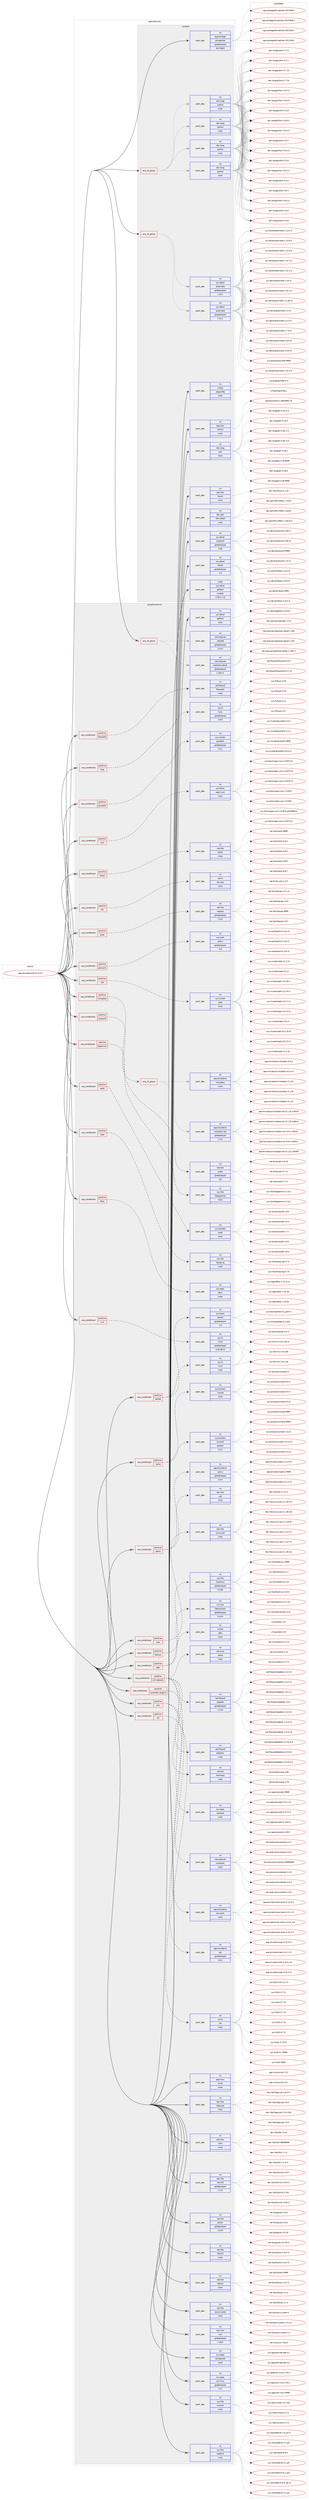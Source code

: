 digraph prolog {

# *************
# Graph options
# *************

newrank=true;
concentrate=true;
compound=true;
graph [rankdir=LR,fontname=Helvetica,fontsize=10,ranksep=1.5];#, ranksep=2.5, nodesep=0.2];
edge  [arrowhead=vee];
node  [fontname=Helvetica,fontsize=10];

# **********
# The ebuild
# **********

subgraph cluster_leftcol {
color=gray;
rank=same;
label=<<i>ebuild</i>>;
id [label="app-emulation/libvirt-5.0.0", color=red, width=4, href="../app-emulation/libvirt-5.0.0.svg"];
}

# ****************
# The dependencies
# ****************

subgraph cluster_midcol {
color=gray;
label=<<i>dependencies</i>>;
subgraph cluster_compile {
fillcolor="#eeeeee";
style=filled;
label=<<i>compile</i>>;
subgraph any19465 {
dependency1286765 [label=<<TABLE BORDER="0" CELLBORDER="1" CELLSPACING="0" CELLPADDING="4"><TR><TD CELLPADDING="10">any_of_group</TD></TR></TABLE>>, shape=none, color=red];subgraph pack916592 {
dependency1286766 [label=<<TABLE BORDER="0" CELLBORDER="1" CELLSPACING="0" CELLPADDING="4" WIDTH="220"><TR><TD ROWSPAN="6" CELLPADDING="30">pack_dep</TD></TR><TR><TD WIDTH="110">no</TD></TR><TR><TD>dev-lang</TD></TR><TR><TD>python</TD></TR><TR><TD>none</TD></TR><TR><TD></TD></TR></TABLE>>, shape=none, color=blue];
}
dependency1286765:e -> dependency1286766:w [weight=20,style="dotted",arrowhead="oinv"];
subgraph pack916593 {
dependency1286767 [label=<<TABLE BORDER="0" CELLBORDER="1" CELLSPACING="0" CELLPADDING="4" WIDTH="220"><TR><TD ROWSPAN="6" CELLPADDING="30">pack_dep</TD></TR><TR><TD WIDTH="110">no</TD></TR><TR><TD>dev-lang</TD></TR><TR><TD>python</TD></TR><TR><TD>none</TD></TR><TR><TD></TD></TR></TABLE>>, shape=none, color=blue];
}
dependency1286765:e -> dependency1286767:w [weight=20,style="dotted",arrowhead="oinv"];
subgraph pack916594 {
dependency1286768 [label=<<TABLE BORDER="0" CELLBORDER="1" CELLSPACING="0" CELLPADDING="4" WIDTH="220"><TR><TD ROWSPAN="6" CELLPADDING="30">pack_dep</TD></TR><TR><TD WIDTH="110">no</TD></TR><TR><TD>dev-lang</TD></TR><TR><TD>python</TD></TR><TR><TD>none</TD></TR><TR><TD></TD></TR></TABLE>>, shape=none, color=blue];
}
dependency1286765:e -> dependency1286768:w [weight=20,style="dotted",arrowhead="oinv"];
subgraph pack916595 {
dependency1286769 [label=<<TABLE BORDER="0" CELLBORDER="1" CELLSPACING="0" CELLPADDING="4" WIDTH="220"><TR><TD ROWSPAN="6" CELLPADDING="30">pack_dep</TD></TR><TR><TD WIDTH="110">no</TD></TR><TR><TD>dev-lang</TD></TR><TR><TD>python</TD></TR><TR><TD>none</TD></TR><TR><TD></TD></TR></TABLE>>, shape=none, color=blue];
}
dependency1286765:e -> dependency1286769:w [weight=20,style="dotted",arrowhead="oinv"];
}
id:e -> dependency1286765:w [weight=20,style="solid",arrowhead="vee"];
subgraph any19466 {
dependency1286770 [label=<<TABLE BORDER="0" CELLBORDER="1" CELLSPACING="0" CELLPADDING="4"><TR><TD CELLPADDING="10">any_of_group</TD></TR></TABLE>>, shape=none, color=red];subgraph pack916596 {
dependency1286771 [label=<<TABLE BORDER="0" CELLBORDER="1" CELLSPACING="0" CELLPADDING="4" WIDTH="220"><TR><TD ROWSPAN="6" CELLPADDING="30">pack_dep</TD></TR><TR><TD WIDTH="110">no</TD></TR><TR><TD>sys-devel</TD></TR><TR><TD>automake</TD></TR><TR><TD>greaterequal</TD></TR><TR><TD>1.16.1</TD></TR></TABLE>>, shape=none, color=blue];
}
dependency1286770:e -> dependency1286771:w [weight=20,style="dotted",arrowhead="oinv"];
subgraph pack916597 {
dependency1286772 [label=<<TABLE BORDER="0" CELLBORDER="1" CELLSPACING="0" CELLPADDING="4" WIDTH="220"><TR><TD ROWSPAN="6" CELLPADDING="30">pack_dep</TD></TR><TR><TD WIDTH="110">no</TD></TR><TR><TD>sys-devel</TD></TR><TR><TD>automake</TD></TR><TR><TD>greaterequal</TD></TR><TR><TD>1.15.1</TD></TR></TABLE>>, shape=none, color=blue];
}
dependency1286770:e -> dependency1286772:w [weight=20,style="dotted",arrowhead="oinv"];
}
id:e -> dependency1286770:w [weight=20,style="solid",arrowhead="vee"];
subgraph pack916598 {
dependency1286773 [label=<<TABLE BORDER="0" CELLBORDER="1" CELLSPACING="0" CELLPADDING="4" WIDTH="220"><TR><TD ROWSPAN="6" CELLPADDING="30">pack_dep</TD></TR><TR><TD WIDTH="110">no</TD></TR><TR><TD>app-portage</TD></TR><TR><TD>elt-patches</TD></TR><TR><TD>greaterequal</TD></TR><TR><TD>20170815</TD></TR></TABLE>>, shape=none, color=blue];
}
id:e -> dependency1286773:w [weight=20,style="solid",arrowhead="vee"];
subgraph pack916599 {
dependency1286774 [label=<<TABLE BORDER="0" CELLBORDER="1" CELLSPACING="0" CELLPADDING="4" WIDTH="220"><TR><TD ROWSPAN="6" CELLPADDING="30">pack_dep</TD></TR><TR><TD WIDTH="110">no</TD></TR><TR><TD>app-text</TD></TR><TR><TD>xhtml1</TD></TR><TR><TD>none</TD></TR><TR><TD></TD></TR></TABLE>>, shape=none, color=blue];
}
id:e -> dependency1286774:w [weight=20,style="solid",arrowhead="vee"];
subgraph pack916600 {
dependency1286775 [label=<<TABLE BORDER="0" CELLBORDER="1" CELLSPACING="0" CELLPADDING="4" WIDTH="220"><TR><TD ROWSPAN="6" CELLPADDING="30">pack_dep</TD></TR><TR><TD WIDTH="110">no</TD></TR><TR><TD>dev-lang</TD></TR><TR><TD>perl</TD></TR><TR><TD>none</TD></TR><TR><TD></TD></TR></TABLE>>, shape=none, color=blue];
}
id:e -> dependency1286775:w [weight=20,style="solid",arrowhead="vee"];
subgraph pack916601 {
dependency1286776 [label=<<TABLE BORDER="0" CELLBORDER="1" CELLSPACING="0" CELLPADDING="4" WIDTH="220"><TR><TD ROWSPAN="6" CELLPADDING="30">pack_dep</TD></TR><TR><TD WIDTH="110">no</TD></TR><TR><TD>dev-libs</TD></TR><TR><TD>libxslt</TD></TR><TR><TD>none</TD></TR><TR><TD></TD></TR></TABLE>>, shape=none, color=blue];
}
id:e -> dependency1286776:w [weight=20,style="solid",arrowhead="vee"];
subgraph pack916602 {
dependency1286777 [label=<<TABLE BORDER="0" CELLBORDER="1" CELLSPACING="0" CELLPADDING="4" WIDTH="220"><TR><TD ROWSPAN="6" CELLPADDING="30">pack_dep</TD></TR><TR><TD WIDTH="110">no</TD></TR><TR><TD>dev-perl</TD></TR><TR><TD>XML-XPath</TD></TR><TR><TD>none</TD></TR><TR><TD></TD></TR></TABLE>>, shape=none, color=blue];
}
id:e -> dependency1286777:w [weight=20,style="solid",arrowhead="vee"];
subgraph pack916603 {
dependency1286778 [label=<<TABLE BORDER="0" CELLBORDER="1" CELLSPACING="0" CELLPADDING="4" WIDTH="220"><TR><TD ROWSPAN="6" CELLPADDING="30">pack_dep</TD></TR><TR><TD WIDTH="110">no</TD></TR><TR><TD>sys-devel</TD></TR><TR><TD>autoconf</TD></TR><TR><TD>greaterequal</TD></TR><TR><TD>2.69</TD></TR></TABLE>>, shape=none, color=blue];
}
id:e -> dependency1286778:w [weight=20,style="solid",arrowhead="vee"];
subgraph pack916604 {
dependency1286779 [label=<<TABLE BORDER="0" CELLBORDER="1" CELLSPACING="0" CELLPADDING="4" WIDTH="220"><TR><TD ROWSPAN="6" CELLPADDING="30">pack_dep</TD></TR><TR><TD WIDTH="110">no</TD></TR><TR><TD>sys-devel</TD></TR><TR><TD>libtool</TD></TR><TR><TD>greaterequal</TD></TR><TR><TD>2.4</TD></TR></TABLE>>, shape=none, color=blue];
}
id:e -> dependency1286779:w [weight=20,style="solid",arrowhead="vee"];
subgraph pack916605 {
dependency1286780 [label=<<TABLE BORDER="0" CELLBORDER="1" CELLSPACING="0" CELLPADDING="4" WIDTH="220"><TR><TD ROWSPAN="6" CELLPADDING="30">pack_dep</TD></TR><TR><TD WIDTH="110">no</TD></TR><TR><TD>virtual</TD></TR><TR><TD>pkgconfig</TD></TR><TR><TD>none</TD></TR><TR><TD></TD></TR></TABLE>>, shape=none, color=blue];
}
id:e -> dependency1286780:w [weight=20,style="solid",arrowhead="vee"];
subgraph pack916606 {
dependency1286781 [label=<<TABLE BORDER="0" CELLBORDER="1" CELLSPACING="0" CELLPADDING="4" WIDTH="220"><TR><TD ROWSPAN="6" CELLPADDING="30">pack_dep</TD></TR><TR><TD WIDTH="110">weak</TD></TR><TR><TD>sys-devel</TD></TR><TR><TD>gettext</TD></TR><TR><TD>smaller</TD></TR><TR><TD>0.18.1.1-r3</TD></TR></TABLE>>, shape=none, color=blue];
}
id:e -> dependency1286781:w [weight=20,style="solid",arrowhead="vee"];
}
subgraph cluster_compileandrun {
fillcolor="#eeeeee";
style=filled;
label=<<i>compile and run</i>>;
subgraph any19467 {
dependency1286782 [label=<<TABLE BORDER="0" CELLBORDER="1" CELLSPACING="0" CELLPADDING="4"><TR><TD CELLPADDING="10">any_of_group</TD></TR></TABLE>>, shape=none, color=red];subgraph pack916607 {
dependency1286783 [label=<<TABLE BORDER="0" CELLBORDER="1" CELLSPACING="0" CELLPADDING="4" WIDTH="220"><TR><TD ROWSPAN="6" CELLPADDING="30">pack_dep</TD></TR><TR><TD WIDTH="110">no</TD></TR><TR><TD>net-analyzer</TD></TR><TR><TD>netcat6</TD></TR><TR><TD>greaterequal</TD></TR><TR><TD>1.0-r2</TD></TR></TABLE>>, shape=none, color=blue];
}
dependency1286782:e -> dependency1286783:w [weight=20,style="dotted",arrowhead="oinv"];
subgraph pack916608 {
dependency1286784 [label=<<TABLE BORDER="0" CELLBORDER="1" CELLSPACING="0" CELLPADDING="4" WIDTH="220"><TR><TD ROWSPAN="6" CELLPADDING="30">pack_dep</TD></TR><TR><TD WIDTH="110">no</TD></TR><TR><TD>net-analyzer</TD></TR><TR><TD>openbsd-netcat</TD></TR><TR><TD>greaterequal</TD></TR><TR><TD>1.105-r1</TD></TR></TABLE>>, shape=none, color=blue];
}
dependency1286782:e -> dependency1286784:w [weight=20,style="dotted",arrowhead="oinv"];
}
id:e -> dependency1286782:w [weight=20,style="solid",arrowhead="odotvee"];
subgraph cond350180 {
dependency1286785 [label=<<TABLE BORDER="0" CELLBORDER="1" CELLSPACING="0" CELLPADDING="4"><TR><TD ROWSPAN="3" CELLPADDING="10">use_conditional</TD></TR><TR><TD>positive</TD></TR><TR><TD>apparmor</TD></TR></TABLE>>, shape=none, color=red];
subgraph pack916609 {
dependency1286786 [label=<<TABLE BORDER="0" CELLBORDER="1" CELLSPACING="0" CELLPADDING="4" WIDTH="220"><TR><TD ROWSPAN="6" CELLPADDING="30">pack_dep</TD></TR><TR><TD WIDTH="110">no</TD></TR><TR><TD>sys-libs</TD></TR><TR><TD>libapparmor</TD></TR><TR><TD>none</TD></TR><TR><TD></TD></TR></TABLE>>, shape=none, color=blue];
}
dependency1286785:e -> dependency1286786:w [weight=20,style="dashed",arrowhead="vee"];
}
id:e -> dependency1286785:w [weight=20,style="solid",arrowhead="odotvee"];
subgraph cond350181 {
dependency1286787 [label=<<TABLE BORDER="0" CELLBORDER="1" CELLSPACING="0" CELLPADDING="4"><TR><TD ROWSPAN="3" CELLPADDING="10">use_conditional</TD></TR><TR><TD>positive</TD></TR><TR><TD>audit</TD></TR></TABLE>>, shape=none, color=red];
subgraph pack916610 {
dependency1286788 [label=<<TABLE BORDER="0" CELLBORDER="1" CELLSPACING="0" CELLPADDING="4" WIDTH="220"><TR><TD ROWSPAN="6" CELLPADDING="30">pack_dep</TD></TR><TR><TD WIDTH="110">no</TD></TR><TR><TD>sys-process</TD></TR><TR><TD>audit</TD></TR><TR><TD>none</TD></TR><TR><TD></TD></TR></TABLE>>, shape=none, color=blue];
}
dependency1286787:e -> dependency1286788:w [weight=20,style="dashed",arrowhead="vee"];
}
id:e -> dependency1286787:w [weight=20,style="solid",arrowhead="odotvee"];
subgraph cond350182 {
dependency1286789 [label=<<TABLE BORDER="0" CELLBORDER="1" CELLSPACING="0" CELLPADDING="4"><TR><TD ROWSPAN="3" CELLPADDING="10">use_conditional</TD></TR><TR><TD>positive</TD></TR><TR><TD>caps</TD></TR></TABLE>>, shape=none, color=red];
subgraph pack916611 {
dependency1286790 [label=<<TABLE BORDER="0" CELLBORDER="1" CELLSPACING="0" CELLPADDING="4" WIDTH="220"><TR><TD ROWSPAN="6" CELLPADDING="30">pack_dep</TD></TR><TR><TD WIDTH="110">no</TD></TR><TR><TD>sys-libs</TD></TR><TR><TD>libcap-ng</TD></TR><TR><TD>none</TD></TR><TR><TD></TD></TR></TABLE>>, shape=none, color=blue];
}
dependency1286789:e -> dependency1286790:w [weight=20,style="dashed",arrowhead="vee"];
}
id:e -> dependency1286789:w [weight=20,style="solid",arrowhead="odotvee"];
subgraph cond350183 {
dependency1286791 [label=<<TABLE BORDER="0" CELLBORDER="1" CELLSPACING="0" CELLPADDING="4"><TR><TD ROWSPAN="3" CELLPADDING="10">use_conditional</TD></TR><TR><TD>positive</TD></TR><TR><TD>dbus</TD></TR></TABLE>>, shape=none, color=red];
subgraph pack916612 {
dependency1286792 [label=<<TABLE BORDER="0" CELLBORDER="1" CELLSPACING="0" CELLPADDING="4" WIDTH="220"><TR><TD ROWSPAN="6" CELLPADDING="30">pack_dep</TD></TR><TR><TD WIDTH="110">no</TD></TR><TR><TD>sys-apps</TD></TR><TR><TD>dbus</TD></TR><TR><TD>none</TD></TR><TR><TD></TD></TR></TABLE>>, shape=none, color=blue];
}
dependency1286791:e -> dependency1286792:w [weight=20,style="dashed",arrowhead="vee"];
}
id:e -> dependency1286791:w [weight=20,style="solid",arrowhead="odotvee"];
subgraph cond350184 {
dependency1286793 [label=<<TABLE BORDER="0" CELLBORDER="1" CELLSPACING="0" CELLPADDING="4"><TR><TD ROWSPAN="3" CELLPADDING="10">use_conditional</TD></TR><TR><TD>positive</TD></TR><TR><TD>firewalld</TD></TR></TABLE>>, shape=none, color=red];
subgraph pack916613 {
dependency1286794 [label=<<TABLE BORDER="0" CELLBORDER="1" CELLSPACING="0" CELLPADDING="4" WIDTH="220"><TR><TD ROWSPAN="6" CELLPADDING="30">pack_dep</TD></TR><TR><TD WIDTH="110">no</TD></TR><TR><TD>net-firewall</TD></TR><TR><TD>firewalld</TD></TR><TR><TD>none</TD></TR><TR><TD></TD></TR></TABLE>>, shape=none, color=blue];
}
dependency1286793:e -> dependency1286794:w [weight=20,style="dashed",arrowhead="vee"];
}
id:e -> dependency1286793:w [weight=20,style="solid",arrowhead="odotvee"];
subgraph cond350185 {
dependency1286795 [label=<<TABLE BORDER="0" CELLBORDER="1" CELLSPACING="0" CELLPADDING="4"><TR><TD ROWSPAN="3" CELLPADDING="10">use_conditional</TD></TR><TR><TD>positive</TD></TR><TR><TD>fuse</TD></TR></TABLE>>, shape=none, color=red];
subgraph pack916614 {
dependency1286796 [label=<<TABLE BORDER="0" CELLBORDER="1" CELLSPACING="0" CELLPADDING="4" WIDTH="220"><TR><TD ROWSPAN="6" CELLPADDING="30">pack_dep</TD></TR><TR><TD WIDTH="110">no</TD></TR><TR><TD>sys-fs</TD></TR><TR><TD>fuse</TD></TR><TR><TD>greaterequal</TD></TR><TR><TD>2.8.6</TD></TR></TABLE>>, shape=none, color=blue];
}
dependency1286795:e -> dependency1286796:w [weight=20,style="dashed",arrowhead="vee"];
}
id:e -> dependency1286795:w [weight=20,style="solid",arrowhead="odotvee"];
subgraph cond350186 {
dependency1286797 [label=<<TABLE BORDER="0" CELLBORDER="1" CELLSPACING="0" CELLPADDING="4"><TR><TD ROWSPAN="3" CELLPADDING="10">use_conditional</TD></TR><TR><TD>positive</TD></TR><TR><TD>glusterfs</TD></TR></TABLE>>, shape=none, color=red];
subgraph pack916615 {
dependency1286798 [label=<<TABLE BORDER="0" CELLBORDER="1" CELLSPACING="0" CELLPADDING="4" WIDTH="220"><TR><TD ROWSPAN="6" CELLPADDING="30">pack_dep</TD></TR><TR><TD WIDTH="110">no</TD></TR><TR><TD>sys-cluster</TD></TR><TR><TD>glusterfs</TD></TR><TR><TD>greaterequal</TD></TR><TR><TD>3.4.1</TD></TR></TABLE>>, shape=none, color=blue];
}
dependency1286797:e -> dependency1286798:w [weight=20,style="dashed",arrowhead="vee"];
}
id:e -> dependency1286797:w [weight=20,style="solid",arrowhead="odotvee"];
subgraph cond350187 {
dependency1286799 [label=<<TABLE BORDER="0" CELLBORDER="1" CELLSPACING="0" CELLPADDING="4"><TR><TD ROWSPAN="3" CELLPADDING="10">use_conditional</TD></TR><TR><TD>positive</TD></TR><TR><TD>iscsi</TD></TR></TABLE>>, shape=none, color=red];
subgraph pack916616 {
dependency1286800 [label=<<TABLE BORDER="0" CELLBORDER="1" CELLSPACING="0" CELLPADDING="4" WIDTH="220"><TR><TD ROWSPAN="6" CELLPADDING="30">pack_dep</TD></TR><TR><TD WIDTH="110">no</TD></TR><TR><TD>sys-block</TD></TR><TR><TD>open-iscsi</TD></TR><TR><TD>none</TD></TR><TR><TD></TD></TR></TABLE>>, shape=none, color=blue];
}
dependency1286799:e -> dependency1286800:w [weight=20,style="dashed",arrowhead="vee"];
}
id:e -> dependency1286799:w [weight=20,style="solid",arrowhead="odotvee"];
subgraph cond350188 {
dependency1286801 [label=<<TABLE BORDER="0" CELLBORDER="1" CELLSPACING="0" CELLPADDING="4"><TR><TD ROWSPAN="3" CELLPADDING="10">use_conditional</TD></TR><TR><TD>positive</TD></TR><TR><TD>libssh</TD></TR></TABLE>>, shape=none, color=red];
subgraph pack916617 {
dependency1286802 [label=<<TABLE BORDER="0" CELLBORDER="1" CELLSPACING="0" CELLPADDING="4" WIDTH="220"><TR><TD ROWSPAN="6" CELLPADDING="30">pack_dep</TD></TR><TR><TD WIDTH="110">no</TD></TR><TR><TD>net-libs</TD></TR><TR><TD>libssh</TD></TR><TR><TD>none</TD></TR><TR><TD></TD></TR></TABLE>>, shape=none, color=blue];
}
dependency1286801:e -> dependency1286802:w [weight=20,style="dashed",arrowhead="vee"];
}
id:e -> dependency1286801:w [weight=20,style="solid",arrowhead="odotvee"];
subgraph cond350189 {
dependency1286803 [label=<<TABLE BORDER="0" CELLBORDER="1" CELLSPACING="0" CELLPADDING="4"><TR><TD ROWSPAN="3" CELLPADDING="10">use_conditional</TD></TR><TR><TD>positive</TD></TR><TR><TD>lvm</TD></TR></TABLE>>, shape=none, color=red];
subgraph pack916618 {
dependency1286804 [label=<<TABLE BORDER="0" CELLBORDER="1" CELLSPACING="0" CELLPADDING="4" WIDTH="220"><TR><TD ROWSPAN="6" CELLPADDING="30">pack_dep</TD></TR><TR><TD WIDTH="110">no</TD></TR><TR><TD>sys-fs</TD></TR><TR><TD>lvm2</TD></TR><TR><TD>greaterequal</TD></TR><TR><TD>2.02.48-r2</TD></TR></TABLE>>, shape=none, color=blue];
}
dependency1286803:e -> dependency1286804:w [weight=20,style="dashed",arrowhead="vee"];
}
id:e -> dependency1286803:w [weight=20,style="solid",arrowhead="odotvee"];
subgraph cond350190 {
dependency1286805 [label=<<TABLE BORDER="0" CELLBORDER="1" CELLSPACING="0" CELLPADDING="4"><TR><TD ROWSPAN="3" CELLPADDING="10">use_conditional</TD></TR><TR><TD>positive</TD></TR><TR><TD>nfs</TD></TR></TABLE>>, shape=none, color=red];
subgraph pack916619 {
dependency1286806 [label=<<TABLE BORDER="0" CELLBORDER="1" CELLSPACING="0" CELLPADDING="4" WIDTH="220"><TR><TD ROWSPAN="6" CELLPADDING="30">pack_dep</TD></TR><TR><TD WIDTH="110">no</TD></TR><TR><TD>net-fs</TD></TR><TR><TD>nfs-utils</TD></TR><TR><TD>none</TD></TR><TR><TD></TD></TR></TABLE>>, shape=none, color=blue];
}
dependency1286805:e -> dependency1286806:w [weight=20,style="dashed",arrowhead="vee"];
}
id:e -> dependency1286805:w [weight=20,style="solid",arrowhead="odotvee"];
subgraph cond350191 {
dependency1286807 [label=<<TABLE BORDER="0" CELLBORDER="1" CELLSPACING="0" CELLPADDING="4"><TR><TD ROWSPAN="3" CELLPADDING="10">use_conditional</TD></TR><TR><TD>positive</TD></TR><TR><TD>numa</TD></TR></TABLE>>, shape=none, color=red];
subgraph pack916620 {
dependency1286808 [label=<<TABLE BORDER="0" CELLBORDER="1" CELLSPACING="0" CELLPADDING="4" WIDTH="220"><TR><TD ROWSPAN="6" CELLPADDING="30">pack_dep</TD></TR><TR><TD WIDTH="110">no</TD></TR><TR><TD>sys-process</TD></TR><TR><TD>numactl</TD></TR><TR><TD>greater</TD></TR><TR><TD>2.0.2</TD></TR></TABLE>>, shape=none, color=blue];
}
dependency1286807:e -> dependency1286808:w [weight=20,style="dashed",arrowhead="vee"];
subgraph pack916621 {
dependency1286809 [label=<<TABLE BORDER="0" CELLBORDER="1" CELLSPACING="0" CELLPADDING="4" WIDTH="220"><TR><TD ROWSPAN="6" CELLPADDING="30">pack_dep</TD></TR><TR><TD WIDTH="110">no</TD></TR><TR><TD>sys-process</TD></TR><TR><TD>numad</TD></TR><TR><TD>none</TD></TR><TR><TD></TD></TR></TABLE>>, shape=none, color=blue];
}
dependency1286807:e -> dependency1286809:w [weight=20,style="dashed",arrowhead="vee"];
}
id:e -> dependency1286807:w [weight=20,style="solid",arrowhead="odotvee"];
subgraph cond350192 {
dependency1286810 [label=<<TABLE BORDER="0" CELLBORDER="1" CELLSPACING="0" CELLPADDING="4"><TR><TD ROWSPAN="3" CELLPADDING="10">use_conditional</TD></TR><TR><TD>positive</TD></TR><TR><TD>parted</TD></TR></TABLE>>, shape=none, color=red];
subgraph pack916622 {
dependency1286811 [label=<<TABLE BORDER="0" CELLBORDER="1" CELLSPACING="0" CELLPADDING="4" WIDTH="220"><TR><TD ROWSPAN="6" CELLPADDING="30">pack_dep</TD></TR><TR><TD WIDTH="110">no</TD></TR><TR><TD>sys-block</TD></TR><TR><TD>parted</TD></TR><TR><TD>greaterequal</TD></TR><TR><TD>1.8</TD></TR></TABLE>>, shape=none, color=blue];
}
dependency1286810:e -> dependency1286811:w [weight=20,style="dashed",arrowhead="vee"];
subgraph pack916623 {
dependency1286812 [label=<<TABLE BORDER="0" CELLBORDER="1" CELLSPACING="0" CELLPADDING="4" WIDTH="220"><TR><TD ROWSPAN="6" CELLPADDING="30">pack_dep</TD></TR><TR><TD WIDTH="110">no</TD></TR><TR><TD>sys-fs</TD></TR><TR><TD>lvm2</TD></TR><TR><TD>none</TD></TR><TR><TD></TD></TR></TABLE>>, shape=none, color=blue];
}
dependency1286810:e -> dependency1286812:w [weight=20,style="dashed",arrowhead="vee"];
}
id:e -> dependency1286810:w [weight=20,style="solid",arrowhead="odotvee"];
subgraph cond350193 {
dependency1286813 [label=<<TABLE BORDER="0" CELLBORDER="1" CELLSPACING="0" CELLPADDING="4"><TR><TD ROWSPAN="3" CELLPADDING="10">use_conditional</TD></TR><TR><TD>positive</TD></TR><TR><TD>pcap</TD></TR></TABLE>>, shape=none, color=red];
subgraph pack916624 {
dependency1286814 [label=<<TABLE BORDER="0" CELLBORDER="1" CELLSPACING="0" CELLPADDING="4" WIDTH="220"><TR><TD ROWSPAN="6" CELLPADDING="30">pack_dep</TD></TR><TR><TD WIDTH="110">no</TD></TR><TR><TD>net-libs</TD></TR><TR><TD>libpcap</TD></TR><TR><TD>greaterequal</TD></TR><TR><TD>1.0.0</TD></TR></TABLE>>, shape=none, color=blue];
}
dependency1286813:e -> dependency1286814:w [weight=20,style="dashed",arrowhead="vee"];
}
id:e -> dependency1286813:w [weight=20,style="solid",arrowhead="odotvee"];
subgraph cond350194 {
dependency1286815 [label=<<TABLE BORDER="0" CELLBORDER="1" CELLSPACING="0" CELLPADDING="4"><TR><TD ROWSPAN="3" CELLPADDING="10">use_conditional</TD></TR><TR><TD>positive</TD></TR><TR><TD>policykit</TD></TR></TABLE>>, shape=none, color=red];
subgraph pack916625 {
dependency1286816 [label=<<TABLE BORDER="0" CELLBORDER="1" CELLSPACING="0" CELLPADDING="4" WIDTH="220"><TR><TD ROWSPAN="6" CELLPADDING="30">pack_dep</TD></TR><TR><TD WIDTH="110">no</TD></TR><TR><TD>sys-auth</TD></TR><TR><TD>polkit</TD></TR><TR><TD>greaterequal</TD></TR><TR><TD>0.9</TD></TR></TABLE>>, shape=none, color=blue];
}
dependency1286815:e -> dependency1286816:w [weight=20,style="dashed",arrowhead="vee"];
}
id:e -> dependency1286815:w [weight=20,style="solid",arrowhead="odotvee"];
subgraph cond350195 {
dependency1286817 [label=<<TABLE BORDER="0" CELLBORDER="1" CELLSPACING="0" CELLPADDING="4"><TR><TD ROWSPAN="3" CELLPADDING="10">use_conditional</TD></TR><TR><TD>positive</TD></TR><TR><TD>qemu</TD></TR></TABLE>>, shape=none, color=red];
subgraph pack916626 {
dependency1286818 [label=<<TABLE BORDER="0" CELLBORDER="1" CELLSPACING="0" CELLPADDING="4" WIDTH="220"><TR><TD ROWSPAN="6" CELLPADDING="30">pack_dep</TD></TR><TR><TD WIDTH="110">no</TD></TR><TR><TD>app-emulation</TD></TR><TR><TD>qemu</TD></TR><TR><TD>greaterequal</TD></TR><TR><TD>1.5.0</TD></TR></TABLE>>, shape=none, color=blue];
}
dependency1286817:e -> dependency1286818:w [weight=20,style="dashed",arrowhead="vee"];
subgraph pack916627 {
dependency1286819 [label=<<TABLE BORDER="0" CELLBORDER="1" CELLSPACING="0" CELLPADDING="4" WIDTH="220"><TR><TD ROWSPAN="6" CELLPADDING="30">pack_dep</TD></TR><TR><TD WIDTH="110">no</TD></TR><TR><TD>dev-libs</TD></TR><TR><TD>yajl</TD></TR><TR><TD>none</TD></TR><TR><TD></TD></TR></TABLE>>, shape=none, color=blue];
}
dependency1286817:e -> dependency1286819:w [weight=20,style="dashed",arrowhead="vee"];
}
id:e -> dependency1286817:w [weight=20,style="solid",arrowhead="odotvee"];
subgraph cond350196 {
dependency1286820 [label=<<TABLE BORDER="0" CELLBORDER="1" CELLSPACING="0" CELLPADDING="4"><TR><TD ROWSPAN="3" CELLPADDING="10">use_conditional</TD></TR><TR><TD>positive</TD></TR><TR><TD>rbd</TD></TR></TABLE>>, shape=none, color=red];
subgraph pack916628 {
dependency1286821 [label=<<TABLE BORDER="0" CELLBORDER="1" CELLSPACING="0" CELLPADDING="4" WIDTH="220"><TR><TD ROWSPAN="6" CELLPADDING="30">pack_dep</TD></TR><TR><TD WIDTH="110">no</TD></TR><TR><TD>sys-cluster</TD></TR><TR><TD>ceph</TD></TR><TR><TD>none</TD></TR><TR><TD></TD></TR></TABLE>>, shape=none, color=blue];
}
dependency1286820:e -> dependency1286821:w [weight=20,style="dashed",arrowhead="vee"];
}
id:e -> dependency1286820:w [weight=20,style="solid",arrowhead="odotvee"];
subgraph cond350197 {
dependency1286822 [label=<<TABLE BORDER="0" CELLBORDER="1" CELLSPACING="0" CELLPADDING="4"><TR><TD ROWSPAN="3" CELLPADDING="10">use_conditional</TD></TR><TR><TD>positive</TD></TR><TR><TD>sasl</TD></TR></TABLE>>, shape=none, color=red];
subgraph pack916629 {
dependency1286823 [label=<<TABLE BORDER="0" CELLBORDER="1" CELLSPACING="0" CELLPADDING="4" WIDTH="220"><TR><TD ROWSPAN="6" CELLPADDING="30">pack_dep</TD></TR><TR><TD WIDTH="110">no</TD></TR><TR><TD>dev-libs</TD></TR><TR><TD>cyrus-sasl</TD></TR><TR><TD>none</TD></TR><TR><TD></TD></TR></TABLE>>, shape=none, color=blue];
}
dependency1286822:e -> dependency1286823:w [weight=20,style="dashed",arrowhead="vee"];
}
id:e -> dependency1286822:w [weight=20,style="solid",arrowhead="odotvee"];
subgraph cond350198 {
dependency1286824 [label=<<TABLE BORDER="0" CELLBORDER="1" CELLSPACING="0" CELLPADDING="4"><TR><TD ROWSPAN="3" CELLPADDING="10">use_conditional</TD></TR><TR><TD>positive</TD></TR><TR><TD>selinux</TD></TR></TABLE>>, shape=none, color=red];
subgraph pack916630 {
dependency1286825 [label=<<TABLE BORDER="0" CELLBORDER="1" CELLSPACING="0" CELLPADDING="4" WIDTH="220"><TR><TD ROWSPAN="6" CELLPADDING="30">pack_dep</TD></TR><TR><TD WIDTH="110">no</TD></TR><TR><TD>sys-libs</TD></TR><TR><TD>libselinux</TD></TR><TR><TD>greaterequal</TD></TR><TR><TD>2.0.85</TD></TR></TABLE>>, shape=none, color=blue];
}
dependency1286824:e -> dependency1286825:w [weight=20,style="dashed",arrowhead="vee"];
}
id:e -> dependency1286824:w [weight=20,style="solid",arrowhead="odotvee"];
subgraph cond350199 {
dependency1286826 [label=<<TABLE BORDER="0" CELLBORDER="1" CELLSPACING="0" CELLPADDING="4"><TR><TD ROWSPAN="3" CELLPADDING="10">use_conditional</TD></TR><TR><TD>positive</TD></TR><TR><TD>udev</TD></TR></TABLE>>, shape=none, color=red];
subgraph pack916631 {
dependency1286827 [label=<<TABLE BORDER="0" CELLBORDER="1" CELLSPACING="0" CELLPADDING="4" WIDTH="220"><TR><TD ROWSPAN="6" CELLPADDING="30">pack_dep</TD></TR><TR><TD WIDTH="110">no</TD></TR><TR><TD>virtual</TD></TR><TR><TD>udev</TD></TR><TR><TD>none</TD></TR><TR><TD></TD></TR></TABLE>>, shape=none, color=blue];
}
dependency1286826:e -> dependency1286827:w [weight=20,style="dashed",arrowhead="vee"];
subgraph pack916632 {
dependency1286828 [label=<<TABLE BORDER="0" CELLBORDER="1" CELLSPACING="0" CELLPADDING="4" WIDTH="220"><TR><TD ROWSPAN="6" CELLPADDING="30">pack_dep</TD></TR><TR><TD WIDTH="110">no</TD></TR><TR><TD>x11-libs</TD></TR><TR><TD>libpciaccess</TD></TR><TR><TD>greaterequal</TD></TR><TR><TD>0.10.9</TD></TR></TABLE>>, shape=none, color=blue];
}
dependency1286826:e -> dependency1286828:w [weight=20,style="dashed",arrowhead="vee"];
}
id:e -> dependency1286826:w [weight=20,style="solid",arrowhead="odotvee"];
subgraph cond350200 {
dependency1286829 [label=<<TABLE BORDER="0" CELLBORDER="1" CELLSPACING="0" CELLPADDING="4"><TR><TD ROWSPAN="3" CELLPADDING="10">use_conditional</TD></TR><TR><TD>positive</TD></TR><TR><TD>virt-network</TD></TR></TABLE>>, shape=none, color=red];
subgraph pack916633 {
dependency1286830 [label=<<TABLE BORDER="0" CELLBORDER="1" CELLSPACING="0" CELLPADDING="4" WIDTH="220"><TR><TD ROWSPAN="6" CELLPADDING="30">pack_dep</TD></TR><TR><TD WIDTH="110">no</TD></TR><TR><TD>net-dns</TD></TR><TR><TD>dnsmasq</TD></TR><TR><TD>none</TD></TR><TR><TD></TD></TR></TABLE>>, shape=none, color=blue];
}
dependency1286829:e -> dependency1286830:w [weight=20,style="dashed",arrowhead="vee"];
subgraph pack916634 {
dependency1286831 [label=<<TABLE BORDER="0" CELLBORDER="1" CELLSPACING="0" CELLPADDING="4" WIDTH="220"><TR><TD ROWSPAN="6" CELLPADDING="30">pack_dep</TD></TR><TR><TD WIDTH="110">no</TD></TR><TR><TD>net-firewall</TD></TR><TR><TD>ebtables</TD></TR><TR><TD>none</TD></TR><TR><TD></TD></TR></TABLE>>, shape=none, color=blue];
}
dependency1286829:e -> dependency1286831:w [weight=20,style="dashed",arrowhead="vee"];
subgraph pack916635 {
dependency1286832 [label=<<TABLE BORDER="0" CELLBORDER="1" CELLSPACING="0" CELLPADDING="4" WIDTH="220"><TR><TD ROWSPAN="6" CELLPADDING="30">pack_dep</TD></TR><TR><TD WIDTH="110">no</TD></TR><TR><TD>net-firewall</TD></TR><TR><TD>iptables</TD></TR><TR><TD>greaterequal</TD></TR><TR><TD>1.4.10</TD></TR></TABLE>>, shape=none, color=blue];
}
dependency1286829:e -> dependency1286832:w [weight=20,style="dashed",arrowhead="vee"];
subgraph pack916636 {
dependency1286833 [label=<<TABLE BORDER="0" CELLBORDER="1" CELLSPACING="0" CELLPADDING="4" WIDTH="220"><TR><TD ROWSPAN="6" CELLPADDING="30">pack_dep</TD></TR><TR><TD WIDTH="110">no</TD></TR><TR><TD>net-misc</TD></TR><TR><TD>radvd</TD></TR><TR><TD>none</TD></TR><TR><TD></TD></TR></TABLE>>, shape=none, color=blue];
}
dependency1286829:e -> dependency1286833:w [weight=20,style="dashed",arrowhead="vee"];
subgraph pack916637 {
dependency1286834 [label=<<TABLE BORDER="0" CELLBORDER="1" CELLSPACING="0" CELLPADDING="4" WIDTH="220"><TR><TD ROWSPAN="6" CELLPADDING="30">pack_dep</TD></TR><TR><TD WIDTH="110">no</TD></TR><TR><TD>sys-apps</TD></TR><TR><TD>iproute2</TD></TR><TR><TD>none</TD></TR><TR><TD></TD></TR></TABLE>>, shape=none, color=blue];
}
dependency1286829:e -> dependency1286834:w [weight=20,style="dashed",arrowhead="vee"];
}
id:e -> dependency1286829:w [weight=20,style="solid",arrowhead="odotvee"];
subgraph cond350201 {
dependency1286835 [label=<<TABLE BORDER="0" CELLBORDER="1" CELLSPACING="0" CELLPADDING="4"><TR><TD ROWSPAN="3" CELLPADDING="10">use_conditional</TD></TR><TR><TD>positive</TD></TR><TR><TD>virtualbox</TD></TR></TABLE>>, shape=none, color=red];
subgraph any19468 {
dependency1286836 [label=<<TABLE BORDER="0" CELLBORDER="1" CELLSPACING="0" CELLPADDING="4"><TR><TD CELLPADDING="10">any_of_group</TD></TR></TABLE>>, shape=none, color=red];subgraph pack916638 {
dependency1286837 [label=<<TABLE BORDER="0" CELLBORDER="1" CELLSPACING="0" CELLPADDING="4" WIDTH="220"><TR><TD ROWSPAN="6" CELLPADDING="30">pack_dep</TD></TR><TR><TD WIDTH="110">no</TD></TR><TR><TD>app-emulation</TD></TR><TR><TD>virtualbox</TD></TR><TR><TD>none</TD></TR><TR><TD></TD></TR></TABLE>>, shape=none, color=blue];
}
dependency1286836:e -> dependency1286837:w [weight=20,style="dotted",arrowhead="oinv"];
subgraph pack916639 {
dependency1286838 [label=<<TABLE BORDER="0" CELLBORDER="1" CELLSPACING="0" CELLPADDING="4" WIDTH="220"><TR><TD ROWSPAN="6" CELLPADDING="30">pack_dep</TD></TR><TR><TD WIDTH="110">no</TD></TR><TR><TD>app-emulation</TD></TR><TR><TD>virtualbox-bin</TD></TR><TR><TD>greaterequal</TD></TR><TR><TD>2.2.0</TD></TR></TABLE>>, shape=none, color=blue];
}
dependency1286836:e -> dependency1286838:w [weight=20,style="dotted",arrowhead="oinv"];
}
dependency1286835:e -> dependency1286836:w [weight=20,style="dashed",arrowhead="vee"];
}
id:e -> dependency1286835:w [weight=20,style="solid",arrowhead="odotvee"];
subgraph cond350202 {
dependency1286839 [label=<<TABLE BORDER="0" CELLBORDER="1" CELLSPACING="0" CELLPADDING="4"><TR><TD ROWSPAN="3" CELLPADDING="10">use_conditional</TD></TR><TR><TD>positive</TD></TR><TR><TD>wireshark-plugins</TD></TR></TABLE>>, shape=none, color=red];
subgraph pack916640 {
dependency1286840 [label=<<TABLE BORDER="0" CELLBORDER="1" CELLSPACING="0" CELLPADDING="4" WIDTH="220"><TR><TD ROWSPAN="6" CELLPADDING="30">pack_dep</TD></TR><TR><TD WIDTH="110">no</TD></TR><TR><TD>net-analyzer</TD></TR><TR><TD>wireshark</TD></TR><TR><TD>none</TD></TR><TR><TD></TD></TR></TABLE>>, shape=none, color=blue];
}
dependency1286839:e -> dependency1286840:w [weight=20,style="dashed",arrowhead="vee"];
}
id:e -> dependency1286839:w [weight=20,style="solid",arrowhead="odotvee"];
subgraph cond350203 {
dependency1286841 [label=<<TABLE BORDER="0" CELLBORDER="1" CELLSPACING="0" CELLPADDING="4"><TR><TD ROWSPAN="3" CELLPADDING="10">use_conditional</TD></TR><TR><TD>positive</TD></TR><TR><TD>xen</TD></TR></TABLE>>, shape=none, color=red];
subgraph pack916641 {
dependency1286842 [label=<<TABLE BORDER="0" CELLBORDER="1" CELLSPACING="0" CELLPADDING="4" WIDTH="220"><TR><TD ROWSPAN="6" CELLPADDING="30">pack_dep</TD></TR><TR><TD WIDTH="110">no</TD></TR><TR><TD>app-emulation</TD></TR><TR><TD>xen</TD></TR><TR><TD>greaterequal</TD></TR><TR><TD>4.6.0</TD></TR></TABLE>>, shape=none, color=blue];
}
dependency1286841:e -> dependency1286842:w [weight=20,style="dashed",arrowhead="vee"];
subgraph pack916642 {
dependency1286843 [label=<<TABLE BORDER="0" CELLBORDER="1" CELLSPACING="0" CELLPADDING="4" WIDTH="220"><TR><TD ROWSPAN="6" CELLPADDING="30">pack_dep</TD></TR><TR><TD WIDTH="110">no</TD></TR><TR><TD>app-emulation</TD></TR><TR><TD>xen-tools</TD></TR><TR><TD>none</TD></TR><TR><TD></TD></TR></TABLE>>, shape=none, color=blue];
}
dependency1286841:e -> dependency1286843:w [weight=20,style="dashed",arrowhead="vee"];
}
id:e -> dependency1286841:w [weight=20,style="solid",arrowhead="odotvee"];
subgraph cond350204 {
dependency1286844 [label=<<TABLE BORDER="0" CELLBORDER="1" CELLSPACING="0" CELLPADDING="4"><TR><TD ROWSPAN="3" CELLPADDING="10">use_conditional</TD></TR><TR><TD>positive</TD></TR><TR><TD>zeroconf</TD></TR></TABLE>>, shape=none, color=red];
subgraph pack916643 {
dependency1286845 [label=<<TABLE BORDER="0" CELLBORDER="1" CELLSPACING="0" CELLPADDING="4" WIDTH="220"><TR><TD ROWSPAN="6" CELLPADDING="30">pack_dep</TD></TR><TR><TD WIDTH="110">no</TD></TR><TR><TD>net-dns</TD></TR><TR><TD>avahi</TD></TR><TR><TD>greaterequal</TD></TR><TR><TD>0.6</TD></TR></TABLE>>, shape=none, color=blue];
}
dependency1286844:e -> dependency1286845:w [weight=20,style="dashed",arrowhead="vee"];
}
id:e -> dependency1286844:w [weight=20,style="solid",arrowhead="odotvee"];
subgraph cond350205 {
dependency1286846 [label=<<TABLE BORDER="0" CELLBORDER="1" CELLSPACING="0" CELLPADDING="4"><TR><TD ROWSPAN="3" CELLPADDING="10">use_conditional</TD></TR><TR><TD>positive</TD></TR><TR><TD>zfs</TD></TR></TABLE>>, shape=none, color=red];
subgraph pack916644 {
dependency1286847 [label=<<TABLE BORDER="0" CELLBORDER="1" CELLSPACING="0" CELLPADDING="4" WIDTH="220"><TR><TD ROWSPAN="6" CELLPADDING="30">pack_dep</TD></TR><TR><TD WIDTH="110">no</TD></TR><TR><TD>sys-fs</TD></TR><TR><TD>zfs</TD></TR><TR><TD>none</TD></TR><TR><TD></TD></TR></TABLE>>, shape=none, color=blue];
}
dependency1286846:e -> dependency1286847:w [weight=20,style="dashed",arrowhead="vee"];
}
id:e -> dependency1286846:w [weight=20,style="solid",arrowhead="odotvee"];
subgraph pack916645 {
dependency1286848 [label=<<TABLE BORDER="0" CELLBORDER="1" CELLSPACING="0" CELLPADDING="4" WIDTH="220"><TR><TD ROWSPAN="6" CELLPADDING="30">pack_dep</TD></TR><TR><TD WIDTH="110">no</TD></TR><TR><TD>app-misc</TD></TR><TR><TD>scrub</TD></TR><TR><TD>none</TD></TR><TR><TD></TD></TR></TABLE>>, shape=none, color=blue];
}
id:e -> dependency1286848:w [weight=20,style="solid",arrowhead="odotvee"];
subgraph pack916646 {
dependency1286849 [label=<<TABLE BORDER="0" CELLBORDER="1" CELLSPACING="0" CELLPADDING="4" WIDTH="220"><TR><TD ROWSPAN="6" CELLPADDING="30">pack_dep</TD></TR><TR><TD WIDTH="110">no</TD></TR><TR><TD>dev-libs</TD></TR><TR><TD>libgcrypt</TD></TR><TR><TD>none</TD></TR><TR><TD></TD></TR></TABLE>>, shape=none, color=blue];
}
id:e -> dependency1286849:w [weight=20,style="solid",arrowhead="odotvee"];
subgraph pack916647 {
dependency1286850 [label=<<TABLE BORDER="0" CELLBORDER="1" CELLSPACING="0" CELLPADDING="4" WIDTH="220"><TR><TD ROWSPAN="6" CELLPADDING="30">pack_dep</TD></TR><TR><TD WIDTH="110">no</TD></TR><TR><TD>dev-libs</TD></TR><TR><TD>libnl</TD></TR><TR><TD>none</TD></TR><TR><TD></TD></TR></TABLE>>, shape=none, color=blue];
}
id:e -> dependency1286850:w [weight=20,style="solid",arrowhead="odotvee"];
subgraph pack916648 {
dependency1286851 [label=<<TABLE BORDER="0" CELLBORDER="1" CELLSPACING="0" CELLPADDING="4" WIDTH="220"><TR><TD ROWSPAN="6" CELLPADDING="30">pack_dep</TD></TR><TR><TD WIDTH="110">no</TD></TR><TR><TD>dev-libs</TD></TR><TR><TD>libxml2</TD></TR><TR><TD>greaterequal</TD></TR><TR><TD>2.7.6</TD></TR></TABLE>>, shape=none, color=blue];
}
id:e -> dependency1286851:w [weight=20,style="solid",arrowhead="odotvee"];
subgraph pack916649 {
dependency1286852 [label=<<TABLE BORDER="0" CELLBORDER="1" CELLSPACING="0" CELLPADDING="4" WIDTH="220"><TR><TD ROWSPAN="6" CELLPADDING="30">pack_dep</TD></TR><TR><TD WIDTH="110">no</TD></TR><TR><TD>net-libs</TD></TR><TR><TD>gnutls</TD></TR><TR><TD>greaterequal</TD></TR><TR><TD>1.0.25</TD></TR></TABLE>>, shape=none, color=blue];
}
id:e -> dependency1286852:w [weight=20,style="solid",arrowhead="odotvee"];
subgraph pack916650 {
dependency1286853 [label=<<TABLE BORDER="0" CELLBORDER="1" CELLSPACING="0" CELLPADDING="4" WIDTH="220"><TR><TD ROWSPAN="6" CELLPADDING="30">pack_dep</TD></TR><TR><TD WIDTH="110">no</TD></TR><TR><TD>net-libs</TD></TR><TR><TD>libssh2</TD></TR><TR><TD>none</TD></TR><TR><TD></TD></TR></TABLE>>, shape=none, color=blue];
}
id:e -> dependency1286853:w [weight=20,style="solid",arrowhead="odotvee"];
subgraph pack916651 {
dependency1286854 [label=<<TABLE BORDER="0" CELLBORDER="1" CELLSPACING="0" CELLPADDING="4" WIDTH="220"><TR><TD ROWSPAN="6" CELLPADDING="30">pack_dep</TD></TR><TR><TD WIDTH="110">no</TD></TR><TR><TD>net-libs</TD></TR><TR><TD>libtirpc</TD></TR><TR><TD>none</TD></TR><TR><TD></TD></TR></TABLE>>, shape=none, color=blue];
}
id:e -> dependency1286854:w [weight=20,style="solid",arrowhead="odotvee"];
subgraph pack916652 {
dependency1286855 [label=<<TABLE BORDER="0" CELLBORDER="1" CELLSPACING="0" CELLPADDING="4" WIDTH="220"><TR><TD ROWSPAN="6" CELLPADDING="30">pack_dep</TD></TR><TR><TD WIDTH="110">no</TD></TR><TR><TD>net-libs</TD></TR><TR><TD>rpcsvc-proto</TD></TR><TR><TD>none</TD></TR><TR><TD></TD></TR></TABLE>>, shape=none, color=blue];
}
id:e -> dependency1286855:w [weight=20,style="solid",arrowhead="odotvee"];
subgraph pack916653 {
dependency1286856 [label=<<TABLE BORDER="0" CELLBORDER="1" CELLSPACING="0" CELLPADDING="4" WIDTH="220"><TR><TD ROWSPAN="6" CELLPADDING="30">pack_dep</TD></TR><TR><TD WIDTH="110">no</TD></TR><TR><TD>net-misc</TD></TR><TR><TD>curl</TD></TR><TR><TD>greaterequal</TD></TR><TR><TD>7.18.0</TD></TR></TABLE>>, shape=none, color=blue];
}
id:e -> dependency1286856:w [weight=20,style="solid",arrowhead="odotvee"];
subgraph pack916654 {
dependency1286857 [label=<<TABLE BORDER="0" CELLBORDER="1" CELLSPACING="0" CELLPADDING="4" WIDTH="220"><TR><TD ROWSPAN="6" CELLPADDING="30">pack_dep</TD></TR><TR><TD WIDTH="110">no</TD></TR><TR><TD>sys-apps</TD></TR><TR><TD>dmidecode</TD></TR><TR><TD>none</TD></TR><TR><TD></TD></TR></TABLE>>, shape=none, color=blue];
}
id:e -> dependency1286857:w [weight=20,style="solid",arrowhead="odotvee"];
subgraph pack916655 {
dependency1286858 [label=<<TABLE BORDER="0" CELLBORDER="1" CELLSPACING="0" CELLPADDING="4" WIDTH="220"><TR><TD ROWSPAN="6" CELLPADDING="30">pack_dep</TD></TR><TR><TD WIDTH="110">no</TD></TR><TR><TD>sys-apps</TD></TR><TR><TD>util-linux</TD></TR><TR><TD>greaterequal</TD></TR><TR><TD>2.17</TD></TR></TABLE>>, shape=none, color=blue];
}
id:e -> dependency1286858:w [weight=20,style="solid",arrowhead="odotvee"];
subgraph pack916656 {
dependency1286859 [label=<<TABLE BORDER="0" CELLBORDER="1" CELLSPACING="0" CELLPADDING="4" WIDTH="220"><TR><TD ROWSPAN="6" CELLPADDING="30">pack_dep</TD></TR><TR><TD WIDTH="110">no</TD></TR><TR><TD>sys-devel</TD></TR><TR><TD>gettext</TD></TR><TR><TD>none</TD></TR><TR><TD></TD></TR></TABLE>>, shape=none, color=blue];
}
id:e -> dependency1286859:w [weight=20,style="solid",arrowhead="odotvee"];
subgraph pack916657 {
dependency1286860 [label=<<TABLE BORDER="0" CELLBORDER="1" CELLSPACING="0" CELLPADDING="4" WIDTH="220"><TR><TD ROWSPAN="6" CELLPADDING="30">pack_dep</TD></TR><TR><TD WIDTH="110">no</TD></TR><TR><TD>sys-libs</TD></TR><TR><TD>ncurses</TD></TR><TR><TD>none</TD></TR><TR><TD></TD></TR></TABLE>>, shape=none, color=blue];
}
id:e -> dependency1286860:w [weight=20,style="solid",arrowhead="odotvee"];
subgraph pack916658 {
dependency1286861 [label=<<TABLE BORDER="0" CELLBORDER="1" CELLSPACING="0" CELLPADDING="4" WIDTH="220"><TR><TD ROWSPAN="6" CELLPADDING="30">pack_dep</TD></TR><TR><TD WIDTH="110">no</TD></TR><TR><TD>sys-libs</TD></TR><TR><TD>readline</TD></TR><TR><TD>none</TD></TR><TR><TD></TD></TR></TABLE>>, shape=none, color=blue];
}
id:e -> dependency1286861:w [weight=20,style="solid",arrowhead="odotvee"];
}
subgraph cluster_run {
fillcolor="#eeeeee";
style=filled;
label=<<i>run</i>>;
}
}

# **************
# The candidates
# **************

subgraph cluster_choices {
rank=same;
color=gray;
label=<<i>candidates</i>>;

subgraph choice916592 {
color=black;
nodesep=1;
choice10010111845108971101034711212111610411111045504655464953 [label="dev-lang/python-2.7.15", color=red, width=4,href="../dev-lang/python-2.7.15.svg"];
choice10010111845108971101034711212111610411111045504655464954 [label="dev-lang/python-2.7.16", color=red, width=4,href="../dev-lang/python-2.7.16.svg"];
choice1001011184510897110103471121211161041111104551465246534511449 [label="dev-lang/python-3.4.5-r1", color=red, width=4,href="../dev-lang/python-3.4.5-r1.svg"];
choice1001011184510897110103471121211161041111104551465246544511449 [label="dev-lang/python-3.4.6-r1", color=red, width=4,href="../dev-lang/python-3.4.6-r1.svg"];
choice100101118451089711010347112121116104111110455146524656 [label="dev-lang/python-3.4.8", color=red, width=4,href="../dev-lang/python-3.4.8.svg"];
choice1001011184510897110103471121211161041111104551465246564511449 [label="dev-lang/python-3.4.8-r1", color=red, width=4,href="../dev-lang/python-3.4.8-r1.svg"];
choice1001011184510897110103471121211161041111104551465346524511449 [label="dev-lang/python-3.5.4-r1", color=red, width=4,href="../dev-lang/python-3.5.4-r1.svg"];
choice100101118451089711010347112121116104111110455146534653 [label="dev-lang/python-3.5.5", color=red, width=4,href="../dev-lang/python-3.5.5.svg"];
choice1001011184510897110103471121211161041111104551465346534511449 [label="dev-lang/python-3.5.5-r1", color=red, width=4,href="../dev-lang/python-3.5.5-r1.svg"];
choice100101118451089711010347112121116104111110455146534654 [label="dev-lang/python-3.5.6", color=red, width=4,href="../dev-lang/python-3.5.6.svg"];
choice1001011184510897110103471121211161041111104551465446514511449 [label="dev-lang/python-3.6.3-r1", color=red, width=4,href="../dev-lang/python-3.6.3-r1.svg"];
choice100101118451089711010347112121116104111110455146544652 [label="dev-lang/python-3.6.4", color=red, width=4,href="../dev-lang/python-3.6.4.svg"];
choice100101118451089711010347112121116104111110455146544653 [label="dev-lang/python-3.6.5", color=red, width=4,href="../dev-lang/python-3.6.5.svg"];
choice1001011184510897110103471121211161041111104551465446534511449 [label="dev-lang/python-3.6.5-r1", color=red, width=4,href="../dev-lang/python-3.6.5-r1.svg"];
choice100101118451089711010347112121116104111110455146544654 [label="dev-lang/python-3.6.6", color=red, width=4,href="../dev-lang/python-3.6.6.svg"];
choice100101118451089711010347112121116104111110455146544656 [label="dev-lang/python-3.6.8", color=red, width=4,href="../dev-lang/python-3.6.8.svg"];
choice100101118451089711010347112121116104111110455146554648 [label="dev-lang/python-3.7.0", color=red, width=4,href="../dev-lang/python-3.7.0.svg"];
choice100101118451089711010347112121116104111110455146554650 [label="dev-lang/python-3.7.2", color=red, width=4,href="../dev-lang/python-3.7.2.svg"];
dependency1286766:e -> choice10010111845108971101034711212111610411111045504655464953:w [style=dotted,weight="100"];
dependency1286766:e -> choice10010111845108971101034711212111610411111045504655464954:w [style=dotted,weight="100"];
dependency1286766:e -> choice1001011184510897110103471121211161041111104551465246534511449:w [style=dotted,weight="100"];
dependency1286766:e -> choice1001011184510897110103471121211161041111104551465246544511449:w [style=dotted,weight="100"];
dependency1286766:e -> choice100101118451089711010347112121116104111110455146524656:w [style=dotted,weight="100"];
dependency1286766:e -> choice1001011184510897110103471121211161041111104551465246564511449:w [style=dotted,weight="100"];
dependency1286766:e -> choice1001011184510897110103471121211161041111104551465346524511449:w [style=dotted,weight="100"];
dependency1286766:e -> choice100101118451089711010347112121116104111110455146534653:w [style=dotted,weight="100"];
dependency1286766:e -> choice1001011184510897110103471121211161041111104551465346534511449:w [style=dotted,weight="100"];
dependency1286766:e -> choice100101118451089711010347112121116104111110455146534654:w [style=dotted,weight="100"];
dependency1286766:e -> choice1001011184510897110103471121211161041111104551465446514511449:w [style=dotted,weight="100"];
dependency1286766:e -> choice100101118451089711010347112121116104111110455146544652:w [style=dotted,weight="100"];
dependency1286766:e -> choice100101118451089711010347112121116104111110455146544653:w [style=dotted,weight="100"];
dependency1286766:e -> choice1001011184510897110103471121211161041111104551465446534511449:w [style=dotted,weight="100"];
dependency1286766:e -> choice100101118451089711010347112121116104111110455146544654:w [style=dotted,weight="100"];
dependency1286766:e -> choice100101118451089711010347112121116104111110455146544656:w [style=dotted,weight="100"];
dependency1286766:e -> choice100101118451089711010347112121116104111110455146554648:w [style=dotted,weight="100"];
dependency1286766:e -> choice100101118451089711010347112121116104111110455146554650:w [style=dotted,weight="100"];
}
subgraph choice916593 {
color=black;
nodesep=1;
choice10010111845108971101034711212111610411111045504655464953 [label="dev-lang/python-2.7.15", color=red, width=4,href="../dev-lang/python-2.7.15.svg"];
choice10010111845108971101034711212111610411111045504655464954 [label="dev-lang/python-2.7.16", color=red, width=4,href="../dev-lang/python-2.7.16.svg"];
choice1001011184510897110103471121211161041111104551465246534511449 [label="dev-lang/python-3.4.5-r1", color=red, width=4,href="../dev-lang/python-3.4.5-r1.svg"];
choice1001011184510897110103471121211161041111104551465246544511449 [label="dev-lang/python-3.4.6-r1", color=red, width=4,href="../dev-lang/python-3.4.6-r1.svg"];
choice100101118451089711010347112121116104111110455146524656 [label="dev-lang/python-3.4.8", color=red, width=4,href="../dev-lang/python-3.4.8.svg"];
choice1001011184510897110103471121211161041111104551465246564511449 [label="dev-lang/python-3.4.8-r1", color=red, width=4,href="../dev-lang/python-3.4.8-r1.svg"];
choice1001011184510897110103471121211161041111104551465346524511449 [label="dev-lang/python-3.5.4-r1", color=red, width=4,href="../dev-lang/python-3.5.4-r1.svg"];
choice100101118451089711010347112121116104111110455146534653 [label="dev-lang/python-3.5.5", color=red, width=4,href="../dev-lang/python-3.5.5.svg"];
choice1001011184510897110103471121211161041111104551465346534511449 [label="dev-lang/python-3.5.5-r1", color=red, width=4,href="../dev-lang/python-3.5.5-r1.svg"];
choice100101118451089711010347112121116104111110455146534654 [label="dev-lang/python-3.5.6", color=red, width=4,href="../dev-lang/python-3.5.6.svg"];
choice1001011184510897110103471121211161041111104551465446514511449 [label="dev-lang/python-3.6.3-r1", color=red, width=4,href="../dev-lang/python-3.6.3-r1.svg"];
choice100101118451089711010347112121116104111110455146544652 [label="dev-lang/python-3.6.4", color=red, width=4,href="../dev-lang/python-3.6.4.svg"];
choice100101118451089711010347112121116104111110455146544653 [label="dev-lang/python-3.6.5", color=red, width=4,href="../dev-lang/python-3.6.5.svg"];
choice1001011184510897110103471121211161041111104551465446534511449 [label="dev-lang/python-3.6.5-r1", color=red, width=4,href="../dev-lang/python-3.6.5-r1.svg"];
choice100101118451089711010347112121116104111110455146544654 [label="dev-lang/python-3.6.6", color=red, width=4,href="../dev-lang/python-3.6.6.svg"];
choice100101118451089711010347112121116104111110455146544656 [label="dev-lang/python-3.6.8", color=red, width=4,href="../dev-lang/python-3.6.8.svg"];
choice100101118451089711010347112121116104111110455146554648 [label="dev-lang/python-3.7.0", color=red, width=4,href="../dev-lang/python-3.7.0.svg"];
choice100101118451089711010347112121116104111110455146554650 [label="dev-lang/python-3.7.2", color=red, width=4,href="../dev-lang/python-3.7.2.svg"];
dependency1286767:e -> choice10010111845108971101034711212111610411111045504655464953:w [style=dotted,weight="100"];
dependency1286767:e -> choice10010111845108971101034711212111610411111045504655464954:w [style=dotted,weight="100"];
dependency1286767:e -> choice1001011184510897110103471121211161041111104551465246534511449:w [style=dotted,weight="100"];
dependency1286767:e -> choice1001011184510897110103471121211161041111104551465246544511449:w [style=dotted,weight="100"];
dependency1286767:e -> choice100101118451089711010347112121116104111110455146524656:w [style=dotted,weight="100"];
dependency1286767:e -> choice1001011184510897110103471121211161041111104551465246564511449:w [style=dotted,weight="100"];
dependency1286767:e -> choice1001011184510897110103471121211161041111104551465346524511449:w [style=dotted,weight="100"];
dependency1286767:e -> choice100101118451089711010347112121116104111110455146534653:w [style=dotted,weight="100"];
dependency1286767:e -> choice1001011184510897110103471121211161041111104551465346534511449:w [style=dotted,weight="100"];
dependency1286767:e -> choice100101118451089711010347112121116104111110455146534654:w [style=dotted,weight="100"];
dependency1286767:e -> choice1001011184510897110103471121211161041111104551465446514511449:w [style=dotted,weight="100"];
dependency1286767:e -> choice100101118451089711010347112121116104111110455146544652:w [style=dotted,weight="100"];
dependency1286767:e -> choice100101118451089711010347112121116104111110455146544653:w [style=dotted,weight="100"];
dependency1286767:e -> choice1001011184510897110103471121211161041111104551465446534511449:w [style=dotted,weight="100"];
dependency1286767:e -> choice100101118451089711010347112121116104111110455146544654:w [style=dotted,weight="100"];
dependency1286767:e -> choice100101118451089711010347112121116104111110455146544656:w [style=dotted,weight="100"];
dependency1286767:e -> choice100101118451089711010347112121116104111110455146554648:w [style=dotted,weight="100"];
dependency1286767:e -> choice100101118451089711010347112121116104111110455146554650:w [style=dotted,weight="100"];
}
subgraph choice916594 {
color=black;
nodesep=1;
choice10010111845108971101034711212111610411111045504655464953 [label="dev-lang/python-2.7.15", color=red, width=4,href="../dev-lang/python-2.7.15.svg"];
choice10010111845108971101034711212111610411111045504655464954 [label="dev-lang/python-2.7.16", color=red, width=4,href="../dev-lang/python-2.7.16.svg"];
choice1001011184510897110103471121211161041111104551465246534511449 [label="dev-lang/python-3.4.5-r1", color=red, width=4,href="../dev-lang/python-3.4.5-r1.svg"];
choice1001011184510897110103471121211161041111104551465246544511449 [label="dev-lang/python-3.4.6-r1", color=red, width=4,href="../dev-lang/python-3.4.6-r1.svg"];
choice100101118451089711010347112121116104111110455146524656 [label="dev-lang/python-3.4.8", color=red, width=4,href="../dev-lang/python-3.4.8.svg"];
choice1001011184510897110103471121211161041111104551465246564511449 [label="dev-lang/python-3.4.8-r1", color=red, width=4,href="../dev-lang/python-3.4.8-r1.svg"];
choice1001011184510897110103471121211161041111104551465346524511449 [label="dev-lang/python-3.5.4-r1", color=red, width=4,href="../dev-lang/python-3.5.4-r1.svg"];
choice100101118451089711010347112121116104111110455146534653 [label="dev-lang/python-3.5.5", color=red, width=4,href="../dev-lang/python-3.5.5.svg"];
choice1001011184510897110103471121211161041111104551465346534511449 [label="dev-lang/python-3.5.5-r1", color=red, width=4,href="../dev-lang/python-3.5.5-r1.svg"];
choice100101118451089711010347112121116104111110455146534654 [label="dev-lang/python-3.5.6", color=red, width=4,href="../dev-lang/python-3.5.6.svg"];
choice1001011184510897110103471121211161041111104551465446514511449 [label="dev-lang/python-3.6.3-r1", color=red, width=4,href="../dev-lang/python-3.6.3-r1.svg"];
choice100101118451089711010347112121116104111110455146544652 [label="dev-lang/python-3.6.4", color=red, width=4,href="../dev-lang/python-3.6.4.svg"];
choice100101118451089711010347112121116104111110455146544653 [label="dev-lang/python-3.6.5", color=red, width=4,href="../dev-lang/python-3.6.5.svg"];
choice1001011184510897110103471121211161041111104551465446534511449 [label="dev-lang/python-3.6.5-r1", color=red, width=4,href="../dev-lang/python-3.6.5-r1.svg"];
choice100101118451089711010347112121116104111110455146544654 [label="dev-lang/python-3.6.6", color=red, width=4,href="../dev-lang/python-3.6.6.svg"];
choice100101118451089711010347112121116104111110455146544656 [label="dev-lang/python-3.6.8", color=red, width=4,href="../dev-lang/python-3.6.8.svg"];
choice100101118451089711010347112121116104111110455146554648 [label="dev-lang/python-3.7.0", color=red, width=4,href="../dev-lang/python-3.7.0.svg"];
choice100101118451089711010347112121116104111110455146554650 [label="dev-lang/python-3.7.2", color=red, width=4,href="../dev-lang/python-3.7.2.svg"];
dependency1286768:e -> choice10010111845108971101034711212111610411111045504655464953:w [style=dotted,weight="100"];
dependency1286768:e -> choice10010111845108971101034711212111610411111045504655464954:w [style=dotted,weight="100"];
dependency1286768:e -> choice1001011184510897110103471121211161041111104551465246534511449:w [style=dotted,weight="100"];
dependency1286768:e -> choice1001011184510897110103471121211161041111104551465246544511449:w [style=dotted,weight="100"];
dependency1286768:e -> choice100101118451089711010347112121116104111110455146524656:w [style=dotted,weight="100"];
dependency1286768:e -> choice1001011184510897110103471121211161041111104551465246564511449:w [style=dotted,weight="100"];
dependency1286768:e -> choice1001011184510897110103471121211161041111104551465346524511449:w [style=dotted,weight="100"];
dependency1286768:e -> choice100101118451089711010347112121116104111110455146534653:w [style=dotted,weight="100"];
dependency1286768:e -> choice1001011184510897110103471121211161041111104551465346534511449:w [style=dotted,weight="100"];
dependency1286768:e -> choice100101118451089711010347112121116104111110455146534654:w [style=dotted,weight="100"];
dependency1286768:e -> choice1001011184510897110103471121211161041111104551465446514511449:w [style=dotted,weight="100"];
dependency1286768:e -> choice100101118451089711010347112121116104111110455146544652:w [style=dotted,weight="100"];
dependency1286768:e -> choice100101118451089711010347112121116104111110455146544653:w [style=dotted,weight="100"];
dependency1286768:e -> choice1001011184510897110103471121211161041111104551465446534511449:w [style=dotted,weight="100"];
dependency1286768:e -> choice100101118451089711010347112121116104111110455146544654:w [style=dotted,weight="100"];
dependency1286768:e -> choice100101118451089711010347112121116104111110455146544656:w [style=dotted,weight="100"];
dependency1286768:e -> choice100101118451089711010347112121116104111110455146554648:w [style=dotted,weight="100"];
dependency1286768:e -> choice100101118451089711010347112121116104111110455146554650:w [style=dotted,weight="100"];
}
subgraph choice916595 {
color=black;
nodesep=1;
choice10010111845108971101034711212111610411111045504655464953 [label="dev-lang/python-2.7.15", color=red, width=4,href="../dev-lang/python-2.7.15.svg"];
choice10010111845108971101034711212111610411111045504655464954 [label="dev-lang/python-2.7.16", color=red, width=4,href="../dev-lang/python-2.7.16.svg"];
choice1001011184510897110103471121211161041111104551465246534511449 [label="dev-lang/python-3.4.5-r1", color=red, width=4,href="../dev-lang/python-3.4.5-r1.svg"];
choice1001011184510897110103471121211161041111104551465246544511449 [label="dev-lang/python-3.4.6-r1", color=red, width=4,href="../dev-lang/python-3.4.6-r1.svg"];
choice100101118451089711010347112121116104111110455146524656 [label="dev-lang/python-3.4.8", color=red, width=4,href="../dev-lang/python-3.4.8.svg"];
choice1001011184510897110103471121211161041111104551465246564511449 [label="dev-lang/python-3.4.8-r1", color=red, width=4,href="../dev-lang/python-3.4.8-r1.svg"];
choice1001011184510897110103471121211161041111104551465346524511449 [label="dev-lang/python-3.5.4-r1", color=red, width=4,href="../dev-lang/python-3.5.4-r1.svg"];
choice100101118451089711010347112121116104111110455146534653 [label="dev-lang/python-3.5.5", color=red, width=4,href="../dev-lang/python-3.5.5.svg"];
choice1001011184510897110103471121211161041111104551465346534511449 [label="dev-lang/python-3.5.5-r1", color=red, width=4,href="../dev-lang/python-3.5.5-r1.svg"];
choice100101118451089711010347112121116104111110455146534654 [label="dev-lang/python-3.5.6", color=red, width=4,href="../dev-lang/python-3.5.6.svg"];
choice1001011184510897110103471121211161041111104551465446514511449 [label="dev-lang/python-3.6.3-r1", color=red, width=4,href="../dev-lang/python-3.6.3-r1.svg"];
choice100101118451089711010347112121116104111110455146544652 [label="dev-lang/python-3.6.4", color=red, width=4,href="../dev-lang/python-3.6.4.svg"];
choice100101118451089711010347112121116104111110455146544653 [label="dev-lang/python-3.6.5", color=red, width=4,href="../dev-lang/python-3.6.5.svg"];
choice1001011184510897110103471121211161041111104551465446534511449 [label="dev-lang/python-3.6.5-r1", color=red, width=4,href="../dev-lang/python-3.6.5-r1.svg"];
choice100101118451089711010347112121116104111110455146544654 [label="dev-lang/python-3.6.6", color=red, width=4,href="../dev-lang/python-3.6.6.svg"];
choice100101118451089711010347112121116104111110455146544656 [label="dev-lang/python-3.6.8", color=red, width=4,href="../dev-lang/python-3.6.8.svg"];
choice100101118451089711010347112121116104111110455146554648 [label="dev-lang/python-3.7.0", color=red, width=4,href="../dev-lang/python-3.7.0.svg"];
choice100101118451089711010347112121116104111110455146554650 [label="dev-lang/python-3.7.2", color=red, width=4,href="../dev-lang/python-3.7.2.svg"];
dependency1286769:e -> choice10010111845108971101034711212111610411111045504655464953:w [style=dotted,weight="100"];
dependency1286769:e -> choice10010111845108971101034711212111610411111045504655464954:w [style=dotted,weight="100"];
dependency1286769:e -> choice1001011184510897110103471121211161041111104551465246534511449:w [style=dotted,weight="100"];
dependency1286769:e -> choice1001011184510897110103471121211161041111104551465246544511449:w [style=dotted,weight="100"];
dependency1286769:e -> choice100101118451089711010347112121116104111110455146524656:w [style=dotted,weight="100"];
dependency1286769:e -> choice1001011184510897110103471121211161041111104551465246564511449:w [style=dotted,weight="100"];
dependency1286769:e -> choice1001011184510897110103471121211161041111104551465346524511449:w [style=dotted,weight="100"];
dependency1286769:e -> choice100101118451089711010347112121116104111110455146534653:w [style=dotted,weight="100"];
dependency1286769:e -> choice1001011184510897110103471121211161041111104551465346534511449:w [style=dotted,weight="100"];
dependency1286769:e -> choice100101118451089711010347112121116104111110455146534654:w [style=dotted,weight="100"];
dependency1286769:e -> choice1001011184510897110103471121211161041111104551465446514511449:w [style=dotted,weight="100"];
dependency1286769:e -> choice100101118451089711010347112121116104111110455146544652:w [style=dotted,weight="100"];
dependency1286769:e -> choice100101118451089711010347112121116104111110455146544653:w [style=dotted,weight="100"];
dependency1286769:e -> choice1001011184510897110103471121211161041111104551465446534511449:w [style=dotted,weight="100"];
dependency1286769:e -> choice100101118451089711010347112121116104111110455146544654:w [style=dotted,weight="100"];
dependency1286769:e -> choice100101118451089711010347112121116104111110455146544656:w [style=dotted,weight="100"];
dependency1286769:e -> choice100101118451089711010347112121116104111110455146554648:w [style=dotted,weight="100"];
dependency1286769:e -> choice100101118451089711010347112121116104111110455146554650:w [style=dotted,weight="100"];
}
subgraph choice916596 {
color=black;
nodesep=1;
choice11512111545100101118101108479711711611110997107101454946494846514511451 [label="sys-devel/automake-1.10.3-r3", color=red, width=4,href="../sys-devel/automake-1.10.3-r3.svg"];
choice11512111545100101118101108479711711611110997107101454946494946544511451 [label="sys-devel/automake-1.11.6-r3", color=red, width=4,href="../sys-devel/automake-1.11.6-r3.svg"];
choice11512111545100101118101108479711711611110997107101454946495046544511450 [label="sys-devel/automake-1.12.6-r2", color=red, width=4,href="../sys-devel/automake-1.12.6-r2.svg"];
choice11512111545100101118101108479711711611110997107101454946495146524511450 [label="sys-devel/automake-1.13.4-r2", color=red, width=4,href="../sys-devel/automake-1.13.4-r2.svg"];
choice11512111545100101118101108479711711611110997107101454946495246494511450 [label="sys-devel/automake-1.14.1-r2", color=red, width=4,href="../sys-devel/automake-1.14.1-r2.svg"];
choice11512111545100101118101108479711711611110997107101454946495346494511450 [label="sys-devel/automake-1.15.1-r2", color=red, width=4,href="../sys-devel/automake-1.15.1-r2.svg"];
choice1151211154510010111810110847971171161111099710710145494649544511450 [label="sys-devel/automake-1.16-r2", color=red, width=4,href="../sys-devel/automake-1.16-r2.svg"];
choice11512111545100101118101108479711711611110997107101454946495446494511449 [label="sys-devel/automake-1.16.1-r1", color=red, width=4,href="../sys-devel/automake-1.16.1-r1.svg"];
choice115121115451001011181011084797117116111109971071014549465295112544511450 [label="sys-devel/automake-1.4_p6-r2", color=red, width=4,href="../sys-devel/automake-1.4_p6-r2.svg"];
choice11512111545100101118101108479711711611110997107101454946534511450 [label="sys-devel/automake-1.5-r2", color=red, width=4,href="../sys-devel/automake-1.5-r2.svg"];
choice115121115451001011181011084797117116111109971071014549465446514511450 [label="sys-devel/automake-1.6.3-r2", color=red, width=4,href="../sys-devel/automake-1.6.3-r2.svg"];
choice115121115451001011181011084797117116111109971071014549465546574511451 [label="sys-devel/automake-1.7.9-r3", color=red, width=4,href="../sys-devel/automake-1.7.9-r3.svg"];
choice115121115451001011181011084797117116111109971071014549465646534511453 [label="sys-devel/automake-1.8.5-r5", color=red, width=4,href="../sys-devel/automake-1.8.5-r5.svg"];
choice115121115451001011181011084797117116111109971071014549465746544511453 [label="sys-devel/automake-1.9.6-r5", color=red, width=4,href="../sys-devel/automake-1.9.6-r5.svg"];
choice115121115451001011181011084797117116111109971071014557575757 [label="sys-devel/automake-9999", color=red, width=4,href="../sys-devel/automake-9999.svg"];
dependency1286771:e -> choice11512111545100101118101108479711711611110997107101454946494846514511451:w [style=dotted,weight="100"];
dependency1286771:e -> choice11512111545100101118101108479711711611110997107101454946494946544511451:w [style=dotted,weight="100"];
dependency1286771:e -> choice11512111545100101118101108479711711611110997107101454946495046544511450:w [style=dotted,weight="100"];
dependency1286771:e -> choice11512111545100101118101108479711711611110997107101454946495146524511450:w [style=dotted,weight="100"];
dependency1286771:e -> choice11512111545100101118101108479711711611110997107101454946495246494511450:w [style=dotted,weight="100"];
dependency1286771:e -> choice11512111545100101118101108479711711611110997107101454946495346494511450:w [style=dotted,weight="100"];
dependency1286771:e -> choice1151211154510010111810110847971171161111099710710145494649544511450:w [style=dotted,weight="100"];
dependency1286771:e -> choice11512111545100101118101108479711711611110997107101454946495446494511449:w [style=dotted,weight="100"];
dependency1286771:e -> choice115121115451001011181011084797117116111109971071014549465295112544511450:w [style=dotted,weight="100"];
dependency1286771:e -> choice11512111545100101118101108479711711611110997107101454946534511450:w [style=dotted,weight="100"];
dependency1286771:e -> choice115121115451001011181011084797117116111109971071014549465446514511450:w [style=dotted,weight="100"];
dependency1286771:e -> choice115121115451001011181011084797117116111109971071014549465546574511451:w [style=dotted,weight="100"];
dependency1286771:e -> choice115121115451001011181011084797117116111109971071014549465646534511453:w [style=dotted,weight="100"];
dependency1286771:e -> choice115121115451001011181011084797117116111109971071014549465746544511453:w [style=dotted,weight="100"];
dependency1286771:e -> choice115121115451001011181011084797117116111109971071014557575757:w [style=dotted,weight="100"];
}
subgraph choice916597 {
color=black;
nodesep=1;
choice11512111545100101118101108479711711611110997107101454946494846514511451 [label="sys-devel/automake-1.10.3-r3", color=red, width=4,href="../sys-devel/automake-1.10.3-r3.svg"];
choice11512111545100101118101108479711711611110997107101454946494946544511451 [label="sys-devel/automake-1.11.6-r3", color=red, width=4,href="../sys-devel/automake-1.11.6-r3.svg"];
choice11512111545100101118101108479711711611110997107101454946495046544511450 [label="sys-devel/automake-1.12.6-r2", color=red, width=4,href="../sys-devel/automake-1.12.6-r2.svg"];
choice11512111545100101118101108479711711611110997107101454946495146524511450 [label="sys-devel/automake-1.13.4-r2", color=red, width=4,href="../sys-devel/automake-1.13.4-r2.svg"];
choice11512111545100101118101108479711711611110997107101454946495246494511450 [label="sys-devel/automake-1.14.1-r2", color=red, width=4,href="../sys-devel/automake-1.14.1-r2.svg"];
choice11512111545100101118101108479711711611110997107101454946495346494511450 [label="sys-devel/automake-1.15.1-r2", color=red, width=4,href="../sys-devel/automake-1.15.1-r2.svg"];
choice1151211154510010111810110847971171161111099710710145494649544511450 [label="sys-devel/automake-1.16-r2", color=red, width=4,href="../sys-devel/automake-1.16-r2.svg"];
choice11512111545100101118101108479711711611110997107101454946495446494511449 [label="sys-devel/automake-1.16.1-r1", color=red, width=4,href="../sys-devel/automake-1.16.1-r1.svg"];
choice115121115451001011181011084797117116111109971071014549465295112544511450 [label="sys-devel/automake-1.4_p6-r2", color=red, width=4,href="../sys-devel/automake-1.4_p6-r2.svg"];
choice11512111545100101118101108479711711611110997107101454946534511450 [label="sys-devel/automake-1.5-r2", color=red, width=4,href="../sys-devel/automake-1.5-r2.svg"];
choice115121115451001011181011084797117116111109971071014549465446514511450 [label="sys-devel/automake-1.6.3-r2", color=red, width=4,href="../sys-devel/automake-1.6.3-r2.svg"];
choice115121115451001011181011084797117116111109971071014549465546574511451 [label="sys-devel/automake-1.7.9-r3", color=red, width=4,href="../sys-devel/automake-1.7.9-r3.svg"];
choice115121115451001011181011084797117116111109971071014549465646534511453 [label="sys-devel/automake-1.8.5-r5", color=red, width=4,href="../sys-devel/automake-1.8.5-r5.svg"];
choice115121115451001011181011084797117116111109971071014549465746544511453 [label="sys-devel/automake-1.9.6-r5", color=red, width=4,href="../sys-devel/automake-1.9.6-r5.svg"];
choice115121115451001011181011084797117116111109971071014557575757 [label="sys-devel/automake-9999", color=red, width=4,href="../sys-devel/automake-9999.svg"];
dependency1286772:e -> choice11512111545100101118101108479711711611110997107101454946494846514511451:w [style=dotted,weight="100"];
dependency1286772:e -> choice11512111545100101118101108479711711611110997107101454946494946544511451:w [style=dotted,weight="100"];
dependency1286772:e -> choice11512111545100101118101108479711711611110997107101454946495046544511450:w [style=dotted,weight="100"];
dependency1286772:e -> choice11512111545100101118101108479711711611110997107101454946495146524511450:w [style=dotted,weight="100"];
dependency1286772:e -> choice11512111545100101118101108479711711611110997107101454946495246494511450:w [style=dotted,weight="100"];
dependency1286772:e -> choice11512111545100101118101108479711711611110997107101454946495346494511450:w [style=dotted,weight="100"];
dependency1286772:e -> choice1151211154510010111810110847971171161111099710710145494649544511450:w [style=dotted,weight="100"];
dependency1286772:e -> choice11512111545100101118101108479711711611110997107101454946495446494511449:w [style=dotted,weight="100"];
dependency1286772:e -> choice115121115451001011181011084797117116111109971071014549465295112544511450:w [style=dotted,weight="100"];
dependency1286772:e -> choice11512111545100101118101108479711711611110997107101454946534511450:w [style=dotted,weight="100"];
dependency1286772:e -> choice115121115451001011181011084797117116111109971071014549465446514511450:w [style=dotted,weight="100"];
dependency1286772:e -> choice115121115451001011181011084797117116111109971071014549465546574511451:w [style=dotted,weight="100"];
dependency1286772:e -> choice115121115451001011181011084797117116111109971071014549465646534511453:w [style=dotted,weight="100"];
dependency1286772:e -> choice115121115451001011181011084797117116111109971071014549465746544511453:w [style=dotted,weight="100"];
dependency1286772:e -> choice115121115451001011181011084797117116111109971071014557575757:w [style=dotted,weight="100"];
}
subgraph choice916598 {
color=black;
nodesep=1;
choice97112112451121111141169710310147101108116451129711699104101115455048495548514955 [label="app-portage/elt-patches-20170317", color=red, width=4,href="../app-portage/elt-patches-20170317.svg"];
choice97112112451121111141169710310147101108116451129711699104101115455048495548525050 [label="app-portage/elt-patches-20170422", color=red, width=4,href="../app-portage/elt-patches-20170422.svg"];
choice97112112451121111141169710310147101108116451129711699104101115455048495548564953 [label="app-portage/elt-patches-20170815", color=red, width=4,href="../app-portage/elt-patches-20170815.svg"];
choice971121124511211111411697103101471011081164511297116991041011154550484955485650544649 [label="app-portage/elt-patches-20170826.1", color=red, width=4,href="../app-portage/elt-patches-20170826.1.svg"];
dependency1286773:e -> choice97112112451121111141169710310147101108116451129711699104101115455048495548514955:w [style=dotted,weight="100"];
dependency1286773:e -> choice97112112451121111141169710310147101108116451129711699104101115455048495548525050:w [style=dotted,weight="100"];
dependency1286773:e -> choice97112112451121111141169710310147101108116451129711699104101115455048495548564953:w [style=dotted,weight="100"];
dependency1286773:e -> choice971121124511211111411697103101471011081164511297116991041011154550484955485650544649:w [style=dotted,weight="100"];
}
subgraph choice916599 {
color=black;
nodesep=1;
choice971121124511610112011647120104116109108494550484850485648494511453 [label="app-text/xhtml1-20020801-r5", color=red, width=4,href="../app-text/xhtml1-20020801-r5.svg"];
dependency1286774:e -> choice971121124511610112011647120104116109108494550484850485648494511453:w [style=dotted,weight="100"];
}
subgraph choice916600 {
color=black;
nodesep=1;
choice100101118451089711010347112101114108455346505246514511449 [label="dev-lang/perl-5.24.3-r1", color=red, width=4,href="../dev-lang/perl-5.24.3-r1.svg"];
choice10010111845108971101034711210111410845534650524652 [label="dev-lang/perl-5.24.4", color=red, width=4,href="../dev-lang/perl-5.24.4.svg"];
choice100101118451089711010347112101114108455346505446494511449 [label="dev-lang/perl-5.26.1-r1", color=red, width=4,href="../dev-lang/perl-5.26.1-r1.svg"];
choice100101118451089711010347112101114108455346505446494511450 [label="dev-lang/perl-5.26.1-r2", color=red, width=4,href="../dev-lang/perl-5.26.1-r2.svg"];
choice10010111845108971101034711210111410845534650544650 [label="dev-lang/perl-5.26.2", color=red, width=4,href="../dev-lang/perl-5.26.2.svg"];
choice10010111845108971101034711210111410845534650544657575757 [label="dev-lang/perl-5.26.9999", color=red, width=4,href="../dev-lang/perl-5.26.9999.svg"];
choice10010111845108971101034711210111410845534650564648 [label="dev-lang/perl-5.28.0", color=red, width=4,href="../dev-lang/perl-5.28.0.svg"];
choice10010111845108971101034711210111410845534650564657575757 [label="dev-lang/perl-5.28.9999", color=red, width=4,href="../dev-lang/perl-5.28.9999.svg"];
dependency1286775:e -> choice100101118451089711010347112101114108455346505246514511449:w [style=dotted,weight="100"];
dependency1286775:e -> choice10010111845108971101034711210111410845534650524652:w [style=dotted,weight="100"];
dependency1286775:e -> choice100101118451089711010347112101114108455346505446494511449:w [style=dotted,weight="100"];
dependency1286775:e -> choice100101118451089711010347112101114108455346505446494511450:w [style=dotted,weight="100"];
dependency1286775:e -> choice10010111845108971101034711210111410845534650544650:w [style=dotted,weight="100"];
dependency1286775:e -> choice10010111845108971101034711210111410845534650544657575757:w [style=dotted,weight="100"];
dependency1286775:e -> choice10010111845108971101034711210111410845534650564648:w [style=dotted,weight="100"];
dependency1286775:e -> choice10010111845108971101034711210111410845534650564657575757:w [style=dotted,weight="100"];
}
subgraph choice916601 {
color=black;
nodesep=1;
choice1001011184510810598115471081059812011510811645494649465150 [label="dev-libs/libxslt-1.1.32", color=red, width=4,href="../dev-libs/libxslt-1.1.32.svg"];
dependency1286776:e -> choice1001011184510810598115471081059812011510811645494649465150:w [style=dotted,weight="100"];
}
subgraph choice916602 {
color=black;
nodesep=1;
choice10010111845112101114108478877764588809711610445494649514846484511449 [label="dev-perl/XML-XPath-1.130.0-r1", color=red, width=4,href="../dev-perl/XML-XPath-1.130.0-r1.svg"];
choice1001011184511210111410847887776458880971161044549465155484648 [label="dev-perl/XML-XPath-1.370.0", color=red, width=4,href="../dev-perl/XML-XPath-1.370.0.svg"];
choice1001011184511210111410847887776458880971161044549465250484648 [label="dev-perl/XML-XPath-1.420.0", color=red, width=4,href="../dev-perl/XML-XPath-1.420.0.svg"];
dependency1286777:e -> choice10010111845112101114108478877764588809711610445494649514846484511449:w [style=dotted,weight="100"];
dependency1286777:e -> choice1001011184511210111410847887776458880971161044549465155484648:w [style=dotted,weight="100"];
dependency1286777:e -> choice1001011184511210111410847887776458880971161044549465250484648:w [style=dotted,weight="100"];
}
subgraph choice916603 {
color=black;
nodesep=1;
choice1151211154510010111810110847971171161119911111010245504649514511449 [label="sys-devel/autoconf-2.13-r1", color=red, width=4,href="../sys-devel/autoconf-2.13-r1.svg"];
choice1151211154510010111810110847971171161119911111010245504654524511449 [label="sys-devel/autoconf-2.64-r1", color=red, width=4,href="../sys-devel/autoconf-2.64-r1.svg"];
choice1151211154510010111810110847971171161119911111010245504654574511452 [label="sys-devel/autoconf-2.69-r4", color=red, width=4,href="../sys-devel/autoconf-2.69-r4.svg"];
choice115121115451001011181011084797117116111991111101024557575757 [label="sys-devel/autoconf-9999", color=red, width=4,href="../sys-devel/autoconf-9999.svg"];
dependency1286778:e -> choice1151211154510010111810110847971171161119911111010245504649514511449:w [style=dotted,weight="100"];
dependency1286778:e -> choice1151211154510010111810110847971171161119911111010245504654524511449:w [style=dotted,weight="100"];
dependency1286778:e -> choice1151211154510010111810110847971171161119911111010245504654574511452:w [style=dotted,weight="100"];
dependency1286778:e -> choice115121115451001011181011084797117116111991111101024557575757:w [style=dotted,weight="100"];
}
subgraph choice916604 {
color=black;
nodesep=1;
choice1151211154510010111810110847108105981161111111084550465246544511451 [label="sys-devel/libtool-2.4.6-r3", color=red, width=4,href="../sys-devel/libtool-2.4.6-r3.svg"];
choice1151211154510010111810110847108105981161111111084550465246544511452 [label="sys-devel/libtool-2.4.6-r4", color=red, width=4,href="../sys-devel/libtool-2.4.6-r4.svg"];
choice1151211154510010111810110847108105981161111111084550465246544511453 [label="sys-devel/libtool-2.4.6-r5", color=red, width=4,href="../sys-devel/libtool-2.4.6-r5.svg"];
choice1151211154510010111810110847108105981161111111084557575757 [label="sys-devel/libtool-9999", color=red, width=4,href="../sys-devel/libtool-9999.svg"];
dependency1286779:e -> choice1151211154510010111810110847108105981161111111084550465246544511451:w [style=dotted,weight="100"];
dependency1286779:e -> choice1151211154510010111810110847108105981161111111084550465246544511452:w [style=dotted,weight="100"];
dependency1286779:e -> choice1151211154510010111810110847108105981161111111084550465246544511453:w [style=dotted,weight="100"];
dependency1286779:e -> choice1151211154510010111810110847108105981161111111084557575757:w [style=dotted,weight="100"];
}
subgraph choice916605 {
color=black;
nodesep=1;
choice11810511411611797108471121071039911111010210510345484511449 [label="virtual/pkgconfig-0-r1", color=red, width=4,href="../virtual/pkgconfig-0-r1.svg"];
choice1181051141161179710847112107103991111101021051034549 [label="virtual/pkgconfig-1", color=red, width=4,href="../virtual/pkgconfig-1.svg"];
dependency1286780:e -> choice11810511411611797108471121071039911111010210510345484511449:w [style=dotted,weight="100"];
dependency1286780:e -> choice1181051141161179710847112107103991111101021051034549:w [style=dotted,weight="100"];
}
subgraph choice916606 {
color=black;
nodesep=1;
choice1151211154510010111810110847103101116116101120116454846495746564649 [label="sys-devel/gettext-0.19.8.1", color=red, width=4,href="../sys-devel/gettext-0.19.8.1.svg"];
dependency1286781:e -> choice1151211154510010111810110847103101116116101120116454846495746564649:w [style=dotted,weight="100"];
}
subgraph choice916607 {
color=black;
nodesep=1;
choice11010111645971109710812112210111447110101116999711654454946484511450 [label="net-analyzer/netcat6-1.0-r2", color=red, width=4,href="../net-analyzer/netcat6-1.0-r2.svg"];
dependency1286783:e -> choice11010111645971109710812112210111447110101116999711654454946484511450:w [style=dotted,weight="100"];
}
subgraph choice916608 {
color=black;
nodesep=1;
choice1101011164597110971081211221011144711111210111098115100451101011169997116454946494853 [label="net-analyzer/openbsd-netcat-1.105", color=red, width=4,href="../net-analyzer/openbsd-netcat-1.105.svg"];
choice11010111645971109710812112210111447111112101110981151004511010111699971164549464948534511449 [label="net-analyzer/openbsd-netcat-1.105-r1", color=red, width=4,href="../net-analyzer/openbsd-netcat-1.105-r1.svg"];
choice1101011164597110971081211221011144711111210111098115100451101011169997116454946495748 [label="net-analyzer/openbsd-netcat-1.190", color=red, width=4,href="../net-analyzer/openbsd-netcat-1.190.svg"];
dependency1286784:e -> choice1101011164597110971081211221011144711111210111098115100451101011169997116454946494853:w [style=dotted,weight="100"];
dependency1286784:e -> choice11010111645971109710812112210111447111112101110981151004511010111699971164549464948534511449:w [style=dotted,weight="100"];
dependency1286784:e -> choice1101011164597110971081211221011144711111210111098115100451101011169997116454946495748:w [style=dotted,weight="100"];
}
subgraph choice916609 {
color=black;
nodesep=1;
choice11512111545108105981154710810598971121129711410911111445504649514649 [label="sys-libs/libapparmor-2.13.1", color=red, width=4,href="../sys-libs/libapparmor-2.13.1.svg"];
choice11512111545108105981154710810598971121129711410911111445504649514650 [label="sys-libs/libapparmor-2.13.2", color=red, width=4,href="../sys-libs/libapparmor-2.13.2.svg"];
dependency1286786:e -> choice11512111545108105981154710810598971121129711410911111445504649514649:w [style=dotted,weight="100"];
dependency1286786:e -> choice11512111545108105981154710810598971121129711410911111445504649514650:w [style=dotted,weight="100"];
}
subgraph choice916610 {
color=black;
nodesep=1;
choice11512111545112114111991011151154797117100105116455046544652 [label="sys-process/audit-2.6.4", color=red, width=4,href="../sys-process/audit-2.6.4.svg"];
choice11512111545112114111991011151154797117100105116455046554649 [label="sys-process/audit-2.7.1", color=red, width=4,href="../sys-process/audit-2.7.1.svg"];
choice11512111545112114111991011151154797117100105116455046564650 [label="sys-process/audit-2.8.2", color=red, width=4,href="../sys-process/audit-2.8.2.svg"];
choice11512111545112114111991011151154797117100105116455046564651 [label="sys-process/audit-2.8.3", color=red, width=4,href="../sys-process/audit-2.8.3.svg"];
choice11512111545112114111991011151154797117100105116455046564652 [label="sys-process/audit-2.8.4", color=red, width=4,href="../sys-process/audit-2.8.4.svg"];
dependency1286788:e -> choice11512111545112114111991011151154797117100105116455046544652:w [style=dotted,weight="100"];
dependency1286788:e -> choice11512111545112114111991011151154797117100105116455046554649:w [style=dotted,weight="100"];
dependency1286788:e -> choice11512111545112114111991011151154797117100105116455046564650:w [style=dotted,weight="100"];
dependency1286788:e -> choice11512111545112114111991011151154797117100105116455046564651:w [style=dotted,weight="100"];
dependency1286788:e -> choice11512111545112114111991011151154797117100105116455046564652:w [style=dotted,weight="100"];
}
subgraph choice916611 {
color=black;
nodesep=1;
choice11512111545108105981154710810598999711245110103454846554656 [label="sys-libs/libcap-ng-0.7.8", color=red, width=4,href="../sys-libs/libcap-ng-0.7.8.svg"];
choice11512111545108105981154710810598999711245110103454846554657 [label="sys-libs/libcap-ng-0.7.9", color=red, width=4,href="../sys-libs/libcap-ng-0.7.9.svg"];
dependency1286790:e -> choice11512111545108105981154710810598999711245110103454846554656:w [style=dotted,weight="100"];
dependency1286790:e -> choice11512111545108105981154710810598999711245110103454846554657:w [style=dotted,weight="100"];
}
subgraph choice916612 {
color=black;
nodesep=1;
choice115121115459711211211547100981171154549464948464956 [label="sys-apps/dbus-1.10.18", color=red, width=4,href="../sys-apps/dbus-1.10.18.svg"];
choice115121115459711211211547100981171154549464948465052 [label="sys-apps/dbus-1.10.24", color=red, width=4,href="../sys-apps/dbus-1.10.24.svg"];
choice1151211154597112112115471009811711545494649504649504511449 [label="sys-apps/dbus-1.12.12-r1", color=red, width=4,href="../sys-apps/dbus-1.12.12-r1.svg"];
dependency1286792:e -> choice115121115459711211211547100981171154549464948464956:w [style=dotted,weight="100"];
dependency1286792:e -> choice115121115459711211211547100981171154549464948465052:w [style=dotted,weight="100"];
dependency1286792:e -> choice1151211154597112112115471009811711545494649504649504511449:w [style=dotted,weight="100"];
}
subgraph choice916613 {
color=black;
nodesep=1;
choice110101116451021051141011199710810847102105114101119971081081004548465346494511450 [label="net-firewall/firewalld-0.5.1-r2", color=red, width=4,href="../net-firewall/firewalld-0.5.1-r2.svg"];
choice11010111645102105114101119971081084710210511410111997108108100454846544651 [label="net-firewall/firewalld-0.6.3", color=red, width=4,href="../net-firewall/firewalld-0.6.3.svg"];
dependency1286794:e -> choice110101116451021051141011199710810847102105114101119971081081004548465346494511450:w [style=dotted,weight="100"];
dependency1286794:e -> choice11010111645102105114101119971081084710210511410111997108108100454846544651:w [style=dotted,weight="100"];
}
subgraph choice916614 {
color=black;
nodesep=1;
choice1151211154510211547102117115101455046574655 [label="sys-fs/fuse-2.9.7", color=red, width=4,href="../sys-fs/fuse-2.9.7.svg"];
choice1151211154510211547102117115101455046574656 [label="sys-fs/fuse-2.9.8", color=red, width=4,href="../sys-fs/fuse-2.9.8.svg"];
choice1151211154510211547102117115101455046574657 [label="sys-fs/fuse-2.9.9", color=red, width=4,href="../sys-fs/fuse-2.9.9.svg"];
choice1151211154510211547102117115101455146524649 [label="sys-fs/fuse-3.4.1", color=red, width=4,href="../sys-fs/fuse-3.4.1.svg"];
dependency1286796:e -> choice1151211154510211547102117115101455046574655:w [style=dotted,weight="100"];
dependency1286796:e -> choice1151211154510211547102117115101455046574656:w [style=dotted,weight="100"];
dependency1286796:e -> choice1151211154510211547102117115101455046574657:w [style=dotted,weight="100"];
dependency1286796:e -> choice1151211154510211547102117115101455146524649:w [style=dotted,weight="100"];
}
subgraph choice916615 {
color=black;
nodesep=1;
choice1151211154599108117115116101114471031081171151161011141021154552464846484511449 [label="sys-cluster/glusterfs-4.0.0-r1", color=red, width=4,href="../sys-cluster/glusterfs-4.0.0-r1.svg"];
choice115121115459910811711511610111447103108117115116101114102115455246484650 [label="sys-cluster/glusterfs-4.0.2", color=red, width=4,href="../sys-cluster/glusterfs-4.0.2.svg"];
choice115121115459910811711511610111447103108117115116101114102115455246494653 [label="sys-cluster/glusterfs-4.1.5", color=red, width=4,href="../sys-cluster/glusterfs-4.1.5.svg"];
choice1151211154599108117115116101114471031081171151161011141021154557575757 [label="sys-cluster/glusterfs-9999", color=red, width=4,href="../sys-cluster/glusterfs-9999.svg"];
dependency1286798:e -> choice1151211154599108117115116101114471031081171151161011141021154552464846484511449:w [style=dotted,weight="100"];
dependency1286798:e -> choice115121115459910811711511610111447103108117115116101114102115455246484650:w [style=dotted,weight="100"];
dependency1286798:e -> choice115121115459910811711511610111447103108117115116101114102115455246494653:w [style=dotted,weight="100"];
dependency1286798:e -> choice1151211154599108117115116101114471031081171151161011141021154557575757:w [style=dotted,weight="100"];
}
subgraph choice916616 {
color=black;
nodesep=1;
choice11512111545981081119910747111112101110451051159911510545504648465655514511449 [label="sys-block/open-iscsi-2.0.873-r1", color=red, width=4,href="../sys-block/open-iscsi-2.0.873-r1.svg"];
choice11512111545981081119910747111112101110451051159911510545504648465655514511450 [label="sys-block/open-iscsi-2.0.873-r2", color=red, width=4,href="../sys-block/open-iscsi-2.0.873-r2.svg"];
choice11512111545981081119910747111112101110451051159911510545504648465655514511451 [label="sys-block/open-iscsi-2.0.873-r3", color=red, width=4,href="../sys-block/open-iscsi-2.0.873-r3.svg"];
choice11512111545981081119910747111112101110451051159911510545504648465655524511450 [label="sys-block/open-iscsi-2.0.874-r2", color=red, width=4,href="../sys-block/open-iscsi-2.0.874-r2.svg"];
choice1151211154598108111991074711111210111045105115991151054550464846565553 [label="sys-block/open-iscsi-2.0.875", color=red, width=4,href="../sys-block/open-iscsi-2.0.875.svg"];
choice1151211154598108111991074711111210111045105115991151054550464846565554 [label="sys-block/open-iscsi-2.0.876", color=red, width=4,href="../sys-block/open-iscsi-2.0.876.svg"];
choice1151211154598108111991074711111210111045105115991151054550464846565554951125048495648564952 [label="sys-block/open-iscsi-2.0.876_p20180814", color=red, width=4,href="../sys-block/open-iscsi-2.0.876_p20180814.svg"];
dependency1286800:e -> choice11512111545981081119910747111112101110451051159911510545504648465655514511449:w [style=dotted,weight="100"];
dependency1286800:e -> choice11512111545981081119910747111112101110451051159911510545504648465655514511450:w [style=dotted,weight="100"];
dependency1286800:e -> choice11512111545981081119910747111112101110451051159911510545504648465655514511451:w [style=dotted,weight="100"];
dependency1286800:e -> choice11512111545981081119910747111112101110451051159911510545504648465655524511450:w [style=dotted,weight="100"];
dependency1286800:e -> choice1151211154598108111991074711111210111045105115991151054550464846565553:w [style=dotted,weight="100"];
dependency1286800:e -> choice1151211154598108111991074711111210111045105115991151054550464846565554:w [style=dotted,weight="100"];
dependency1286800:e -> choice1151211154598108111991074711111210111045105115991151054550464846565554951125048495648564952:w [style=dotted,weight="100"];
}
subgraph choice916617 {
color=black;
nodesep=1;
choice11010111645108105981154710810598115115104454846564652 [label="net-libs/libssh-0.8.4", color=red, width=4,href="../net-libs/libssh-0.8.4.svg"];
choice11010111645108105981154710810598115115104454846564653 [label="net-libs/libssh-0.8.5", color=red, width=4,href="../net-libs/libssh-0.8.5.svg"];
choice11010111645108105981154710810598115115104454846564654 [label="net-libs/libssh-0.8.6", color=red, width=4,href="../net-libs/libssh-0.8.6.svg"];
choice11010111645108105981154710810598115115104454846564655 [label="net-libs/libssh-0.8.7", color=red, width=4,href="../net-libs/libssh-0.8.7.svg"];
choice110101116451081059811547108105981151151044557575757 [label="net-libs/libssh-9999", color=red, width=4,href="../net-libs/libssh-9999.svg"];
dependency1286802:e -> choice11010111645108105981154710810598115115104454846564652:w [style=dotted,weight="100"];
dependency1286802:e -> choice11010111645108105981154710810598115115104454846564653:w [style=dotted,weight="100"];
dependency1286802:e -> choice11010111645108105981154710810598115115104454846564654:w [style=dotted,weight="100"];
dependency1286802:e -> choice11010111645108105981154710810598115115104454846564655:w [style=dotted,weight="100"];
dependency1286802:e -> choice110101116451081059811547108105981151151044557575757:w [style=dotted,weight="100"];
}
subgraph choice916618 {
color=black;
nodesep=1;
choice115121115451021154710811810950455046485046494954 [label="sys-fs/lvm2-2.02.116", color=red, width=4,href="../sys-fs/lvm2-2.02.116.svg"];
choice1151211154510211547108118109504550464850464952534511450 [label="sys-fs/lvm2-2.02.145-r2", color=red, width=4,href="../sys-fs/lvm2-2.02.145-r2.svg"];
choice115121115451021154710811810950455046485046495651 [label="sys-fs/lvm2-2.02.183", color=red, width=4,href="../sys-fs/lvm2-2.02.183.svg"];
dependency1286804:e -> choice115121115451021154710811810950455046485046494954:w [style=dotted,weight="100"];
dependency1286804:e -> choice1151211154510211547108118109504550464850464952534511450:w [style=dotted,weight="100"];
dependency1286804:e -> choice115121115451021154710811810950455046485046495651:w [style=dotted,weight="100"];
}
subgraph choice916619 {
color=black;
nodesep=1;
choice110101116451021154711010211545117116105108115455046514651 [label="net-fs/nfs-utils-2.3.3", color=red, width=4,href="../net-fs/nfs-utils-2.3.3.svg"];
dependency1286806:e -> choice110101116451021154711010211545117116105108115455046514651:w [style=dotted,weight="100"];
}
subgraph choice916620 {
color=black;
nodesep=1;
choice115121115451121141119910111511547110117109979911610845504648464949 [label="sys-process/numactl-2.0.11", color=red, width=4,href="../sys-process/numactl-2.0.11.svg"];
choice1151211154511211411199101115115471101171099799116108455046484649494511449 [label="sys-process/numactl-2.0.11-r1", color=red, width=4,href="../sys-process/numactl-2.0.11-r1.svg"];
choice115121115451121141119910111511547110117109979911610845504648464950 [label="sys-process/numactl-2.0.12", color=red, width=4,href="../sys-process/numactl-2.0.12.svg"];
choice11512111545112114111991011151154711011710997991161084557575757 [label="sys-process/numactl-9999", color=red, width=4,href="../sys-process/numactl-9999.svg"];
dependency1286808:e -> choice115121115451121141119910111511547110117109979911610845504648464949:w [style=dotted,weight="100"];
dependency1286808:e -> choice1151211154511211411199101115115471101171099799116108455046484649494511449:w [style=dotted,weight="100"];
dependency1286808:e -> choice115121115451121141119910111511547110117109979911610845504648464950:w [style=dotted,weight="100"];
dependency1286808:e -> choice11512111545112114111991011151154711011710997991161084557575757:w [style=dotted,weight="100"];
}
subgraph choice916621 {
color=black;
nodesep=1;
choice1151211154511211411199101115115471101171099710045484653 [label="sys-process/numad-0.5", color=red, width=4,href="../sys-process/numad-0.5.svg"];
choice11512111545112114111991011151154711011710997100454846534511449 [label="sys-process/numad-0.5-r1", color=red, width=4,href="../sys-process/numad-0.5-r1.svg"];
choice11512111545112114111991011151154711011710997100454846534511450 [label="sys-process/numad-0.5-r2", color=red, width=4,href="../sys-process/numad-0.5-r2.svg"];
choice11512111545112114111991011151154711011710997100454846534511451 [label="sys-process/numad-0.5-r3", color=red, width=4,href="../sys-process/numad-0.5-r3.svg"];
choice115121115451121141119910111511547110117109971004557575757 [label="sys-process/numad-9999", color=red, width=4,href="../sys-process/numad-9999.svg"];
dependency1286809:e -> choice1151211154511211411199101115115471101171099710045484653:w [style=dotted,weight="100"];
dependency1286809:e -> choice11512111545112114111991011151154711011710997100454846534511449:w [style=dotted,weight="100"];
dependency1286809:e -> choice11512111545112114111991011151154711011710997100454846534511450:w [style=dotted,weight="100"];
dependency1286809:e -> choice11512111545112114111991011151154711011710997100454846534511451:w [style=dotted,weight="100"];
dependency1286809:e -> choice115121115451121141119910111511547110117109971004557575757:w [style=dotted,weight="100"];
}
subgraph choice916622 {
color=black;
nodesep=1;
choice1151211154598108111991074711297114116101100455146504511449 [label="sys-block/parted-3.2-r1", color=red, width=4,href="../sys-block/parted-3.2-r1.svg"];
choice1151211154598108111991074711297114116101100455146509511250484511449 [label="sys-block/parted-3.2_p20-r1", color=red, width=4,href="../sys-block/parted-3.2_p20-r1.svg"];
choice115121115459810811199107471129711411610110045514650951125051 [label="sys-block/parted-3.2_p23", color=red, width=4,href="../sys-block/parted-3.2_p23.svg"];
dependency1286811:e -> choice1151211154598108111991074711297114116101100455146504511449:w [style=dotted,weight="100"];
dependency1286811:e -> choice1151211154598108111991074711297114116101100455146509511250484511449:w [style=dotted,weight="100"];
dependency1286811:e -> choice115121115459810811199107471129711411610110045514650951125051:w [style=dotted,weight="100"];
}
subgraph choice916623 {
color=black;
nodesep=1;
choice115121115451021154710811810950455046485046494954 [label="sys-fs/lvm2-2.02.116", color=red, width=4,href="../sys-fs/lvm2-2.02.116.svg"];
choice1151211154510211547108118109504550464850464952534511450 [label="sys-fs/lvm2-2.02.145-r2", color=red, width=4,href="../sys-fs/lvm2-2.02.145-r2.svg"];
choice115121115451021154710811810950455046485046495651 [label="sys-fs/lvm2-2.02.183", color=red, width=4,href="../sys-fs/lvm2-2.02.183.svg"];
dependency1286812:e -> choice115121115451021154710811810950455046485046494954:w [style=dotted,weight="100"];
dependency1286812:e -> choice1151211154510211547108118109504550464850464952534511450:w [style=dotted,weight="100"];
dependency1286812:e -> choice115121115451021154710811810950455046485046495651:w [style=dotted,weight="100"];
}
subgraph choice916624 {
color=black;
nodesep=1;
choice110101116451081059811547108105981129997112454946564649 [label="net-libs/libpcap-1.8.1", color=red, width=4,href="../net-libs/libpcap-1.8.1.svg"];
choice1101011164510810598115471081059811299971124549465646494511450 [label="net-libs/libpcap-1.8.1-r2", color=red, width=4,href="../net-libs/libpcap-1.8.1-r2.svg"];
choice110101116451081059811547108105981129997112454946574648 [label="net-libs/libpcap-1.9.0", color=red, width=4,href="../net-libs/libpcap-1.9.0.svg"];
choice1101011164510810598115471081059811299971124557575757 [label="net-libs/libpcap-9999", color=red, width=4,href="../net-libs/libpcap-9999.svg"];
dependency1286814:e -> choice110101116451081059811547108105981129997112454946564649:w [style=dotted,weight="100"];
dependency1286814:e -> choice1101011164510810598115471081059811299971124549465646494511450:w [style=dotted,weight="100"];
dependency1286814:e -> choice110101116451081059811547108105981129997112454946574648:w [style=dotted,weight="100"];
dependency1286814:e -> choice1101011164510810598115471081059811299971124557575757:w [style=dotted,weight="100"];
}
subgraph choice916625 {
color=black;
nodesep=1;
choice1151211154597117116104471121111081071051164548464949514511452 [label="sys-auth/polkit-0.113-r4", color=red, width=4,href="../sys-auth/polkit-0.113-r4.svg"];
choice1151211154597117116104471121111081071051164548464949534511449 [label="sys-auth/polkit-0.115-r1", color=red, width=4,href="../sys-auth/polkit-0.115-r1.svg"];
choice1151211154597117116104471121111081071051164548464949534511450 [label="sys-auth/polkit-0.115-r2", color=red, width=4,href="../sys-auth/polkit-0.115-r2.svg"];
dependency1286816:e -> choice1151211154597117116104471121111081071051164548464949514511452:w [style=dotted,weight="100"];
dependency1286816:e -> choice1151211154597117116104471121111081071051164548464949534511449:w [style=dotted,weight="100"];
dependency1286816:e -> choice1151211154597117116104471121111081071051164548464949534511450:w [style=dotted,weight="100"];
}
subgraph choice916626 {
color=black;
nodesep=1;
choice971121124510110911710897116105111110471131011091174551464946484511449 [label="app-emulation/qemu-3.1.0-r1", color=red, width=4,href="../app-emulation/qemu-3.1.0-r1.svg"];
choice971121124510110911710897116105111110471131011091174551464946484511450 [label="app-emulation/qemu-3.1.0-r2", color=red, width=4,href="../app-emulation/qemu-3.1.0-r2.svg"];
choice971121124510110911710897116105111110471131011091174557575757 [label="app-emulation/qemu-9999", color=red, width=4,href="../app-emulation/qemu-9999.svg"];
dependency1286818:e -> choice971121124510110911710897116105111110471131011091174551464946484511449:w [style=dotted,weight="100"];
dependency1286818:e -> choice971121124510110911710897116105111110471131011091174551464946484511450:w [style=dotted,weight="100"];
dependency1286818:e -> choice971121124510110911710897116105111110471131011091174557575757:w [style=dotted,weight="100"];
}
subgraph choice916627 {
color=black;
nodesep=1;
choice100101118451081059811547121971061084550464946484511449 [label="dev-libs/yajl-2.1.0-r1", color=red, width=4,href="../dev-libs/yajl-2.1.0-r1.svg"];
dependency1286819:e -> choice100101118451081059811547121971061084550464946484511449:w [style=dotted,weight="100"];
}
subgraph choice916628 {
color=black;
nodesep=1;
choice1151211154599108117115116101114479910111210445494846504649484511450 [label="sys-cluster/ceph-10.2.10-r2", color=red, width=4,href="../sys-cluster/ceph-10.2.10-r2.svg"];
choice11512111545991081171151161011144799101112104454948465046514511450 [label="sys-cluster/ceph-10.2.3-r2", color=red, width=4,href="../sys-cluster/ceph-10.2.3-r2.svg"];
choice115121115459910811711511610111447991011121044549504650464948 [label="sys-cluster/ceph-12.2.10", color=red, width=4,href="../sys-cluster/ceph-12.2.10.svg"];
choice115121115459910811711511610111447991011121044549504650464949 [label="sys-cluster/ceph-12.2.11", color=red, width=4,href="../sys-cluster/ceph-12.2.11.svg"];
choice1151211154599108117115116101114479910111210445495046504655 [label="sys-cluster/ceph-12.2.7", color=red, width=4,href="../sys-cluster/ceph-12.2.7.svg"];
choice11512111545991081171151161011144799101112104454950465046564511449 [label="sys-cluster/ceph-12.2.8-r1", color=red, width=4,href="../sys-cluster/ceph-12.2.8-r1.svg"];
choice11512111545991081171151161011144799101112104454950465046574511449 [label="sys-cluster/ceph-12.2.9-r1", color=red, width=4,href="../sys-cluster/ceph-12.2.9-r1.svg"];
choice11512111545991081171151161011144799101112104454951465046494511449 [label="sys-cluster/ceph-13.2.1-r1", color=red, width=4,href="../sys-cluster/ceph-13.2.1-r1.svg"];
choice11512111545991081171151161011144799101112104454951465046504511451 [label="sys-cluster/ceph-13.2.2-r3", color=red, width=4,href="../sys-cluster/ceph-13.2.2-r3.svg"];
choice1151211154599108117115116101114479910111210445495146504652 [label="sys-cluster/ceph-13.2.4", color=red, width=4,href="../sys-cluster/ceph-13.2.4.svg"];
dependency1286821:e -> choice1151211154599108117115116101114479910111210445494846504649484511450:w [style=dotted,weight="100"];
dependency1286821:e -> choice11512111545991081171151161011144799101112104454948465046514511450:w [style=dotted,weight="100"];
dependency1286821:e -> choice115121115459910811711511610111447991011121044549504650464948:w [style=dotted,weight="100"];
dependency1286821:e -> choice115121115459910811711511610111447991011121044549504650464949:w [style=dotted,weight="100"];
dependency1286821:e -> choice1151211154599108117115116101114479910111210445495046504655:w [style=dotted,weight="100"];
dependency1286821:e -> choice11512111545991081171151161011144799101112104454950465046564511449:w [style=dotted,weight="100"];
dependency1286821:e -> choice11512111545991081171151161011144799101112104454950465046574511449:w [style=dotted,weight="100"];
dependency1286821:e -> choice11512111545991081171151161011144799101112104454951465046494511449:w [style=dotted,weight="100"];
dependency1286821:e -> choice11512111545991081171151161011144799101112104454951465046504511451:w [style=dotted,weight="100"];
dependency1286821:e -> choice1151211154599108117115116101114479910111210445495146504652:w [style=dotted,weight="100"];
}
subgraph choice916629 {
color=black;
nodesep=1;
choice10010111845108105981154799121114117115451159711510845504649465054451144948 [label="dev-libs/cyrus-sasl-2.1.26-r10", color=red, width=4,href="../dev-libs/cyrus-sasl-2.1.26-r10.svg"];
choice10010111845108105981154799121114117115451159711510845504649465054451144950 [label="dev-libs/cyrus-sasl-2.1.26-r12", color=red, width=4,href="../dev-libs/cyrus-sasl-2.1.26-r12.svg"];
choice10010111845108105981154799121114117115451159711510845504649465054451144951 [label="dev-libs/cyrus-sasl-2.1.26-r13", color=red, width=4,href="../dev-libs/cyrus-sasl-2.1.26-r13.svg"];
choice100101118451081059811547991211141171154511597115108455046494650544511457 [label="dev-libs/cyrus-sasl-2.1.26-r9", color=red, width=4,href="../dev-libs/cyrus-sasl-2.1.26-r9.svg"];
choice100101118451081059811547991211141171154511597115108455046494650554511449 [label="dev-libs/cyrus-sasl-2.1.27-r1", color=red, width=4,href="../dev-libs/cyrus-sasl-2.1.27-r1.svg"];
choice100101118451081059811547991211141171154511597115108455046494650554511450 [label="dev-libs/cyrus-sasl-2.1.27-r2", color=red, width=4,href="../dev-libs/cyrus-sasl-2.1.27-r2.svg"];
dependency1286823:e -> choice10010111845108105981154799121114117115451159711510845504649465054451144948:w [style=dotted,weight="100"];
dependency1286823:e -> choice10010111845108105981154799121114117115451159711510845504649465054451144950:w [style=dotted,weight="100"];
dependency1286823:e -> choice10010111845108105981154799121114117115451159711510845504649465054451144951:w [style=dotted,weight="100"];
dependency1286823:e -> choice100101118451081059811547991211141171154511597115108455046494650544511457:w [style=dotted,weight="100"];
dependency1286823:e -> choice100101118451081059811547991211141171154511597115108455046494650554511449:w [style=dotted,weight="100"];
dependency1286823:e -> choice100101118451081059811547991211141171154511597115108455046494650554511450:w [style=dotted,weight="100"];
}
subgraph choice916630 {
color=black;
nodesep=1;
choice1151211154510810598115471081059811510110810511011712045504655 [label="sys-libs/libselinux-2.7", color=red, width=4,href="../sys-libs/libselinux-2.7.svg"];
choice1151211154510810598115471081059811510110810511011712045504656 [label="sys-libs/libselinux-2.8", color=red, width=4,href="../sys-libs/libselinux-2.8.svg"];
choice11512111545108105981154710810598115101108105110117120455046564511449 [label="sys-libs/libselinux-2.8-r1", color=red, width=4,href="../sys-libs/libselinux-2.8-r1.svg"];
choice1151211154510810598115471081059811510110810511011712045504657951149949 [label="sys-libs/libselinux-2.9_rc1", color=red, width=4,href="../sys-libs/libselinux-2.9_rc1.svg"];
choice115121115451081059811547108105981151011081051101171204557575757 [label="sys-libs/libselinux-9999", color=red, width=4,href="../sys-libs/libselinux-9999.svg"];
dependency1286825:e -> choice1151211154510810598115471081059811510110810511011712045504655:w [style=dotted,weight="100"];
dependency1286825:e -> choice1151211154510810598115471081059811510110810511011712045504656:w [style=dotted,weight="100"];
dependency1286825:e -> choice11512111545108105981154710810598115101108105110117120455046564511449:w [style=dotted,weight="100"];
dependency1286825:e -> choice1151211154510810598115471081059811510110810511011712045504657951149949:w [style=dotted,weight="100"];
dependency1286825:e -> choice115121115451081059811547108105981151011081051101171204557575757:w [style=dotted,weight="100"];
}
subgraph choice916631 {
color=black;
nodesep=1;
choice118105114116117971084711710010111845504953 [label="virtual/udev-215", color=red, width=4,href="../virtual/udev-215.svg"];
choice118105114116117971084711710010111845504955 [label="virtual/udev-217", color=red, width=4,href="../virtual/udev-217.svg"];
dependency1286827:e -> choice118105114116117971084711710010111845504953:w [style=dotted,weight="100"];
dependency1286827:e -> choice118105114116117971084711710010111845504955:w [style=dotted,weight="100"];
}
subgraph choice916632 {
color=black;
nodesep=1;
choice120494945108105981154710810598112991059799991011151154548464952 [label="x11-libs/libpciaccess-0.14", color=red, width=4,href="../x11-libs/libpciaccess-0.14.svg"];
dependency1286828:e -> choice120494945108105981154710810598112991059799991011151154548464952:w [style=dotted,weight="100"];
}
subgraph choice916633 {
color=black;
nodesep=1;
choice1101011164510011011547100110115109971151134550465557 [label="net-dns/dnsmasq-2.79", color=red, width=4,href="../net-dns/dnsmasq-2.79.svg"];
choice1101011164510011011547100110115109971151134550465648 [label="net-dns/dnsmasq-2.80", color=red, width=4,href="../net-dns/dnsmasq-2.80.svg"];
dependency1286830:e -> choice1101011164510011011547100110115109971151134550465557:w [style=dotted,weight="100"];
dependency1286830:e -> choice1101011164510011011547100110115109971151134550465648:w [style=dotted,weight="100"];
}
subgraph choice916634 {
color=black;
nodesep=1;
choice110101116451021051141011199710810847101981169798108101115455046484649484652 [label="net-firewall/ebtables-2.0.10.4", color=red, width=4,href="../net-firewall/ebtables-2.0.10.4.svg"];
choice1101011164510210511410111997108108471019811697981081011154550464846494846524511449 [label="net-firewall/ebtables-2.0.10.4-r1", color=red, width=4,href="../net-firewall/ebtables-2.0.10.4-r1.svg"];
choice1101011164510210511410111997108108471019811697981081011154550464846494846524511450 [label="net-firewall/ebtables-2.0.10.4-r2", color=red, width=4,href="../net-firewall/ebtables-2.0.10.4-r2.svg"];
dependency1286831:e -> choice110101116451021051141011199710810847101981169798108101115455046484649484652:w [style=dotted,weight="100"];
dependency1286831:e -> choice1101011164510210511410111997108108471019811697981081011154550464846494846524511449:w [style=dotted,weight="100"];
dependency1286831:e -> choice1101011164510210511410111997108108471019811697981081011154550464846494846524511450:w [style=dotted,weight="100"];
}
subgraph choice916635 {
color=black;
nodesep=1;
choice1101011164510210511410111997108108471051121169798108101115454946524650494511449 [label="net-firewall/iptables-1.4.21-r1", color=red, width=4,href="../net-firewall/iptables-1.4.21-r1.svg"];
choice1101011164510210511410111997108108471051121169798108101115454946524650494511453 [label="net-firewall/iptables-1.4.21-r5", color=red, width=4,href="../net-firewall/iptables-1.4.21-r5.svg"];
choice11010111645102105114101119971081084710511211697981081011154549465446494511451 [label="net-firewall/iptables-1.6.1-r3", color=red, width=4,href="../net-firewall/iptables-1.6.1-r3.svg"];
choice11010111645102105114101119971081084710511211697981081011154549465446504511450 [label="net-firewall/iptables-1.6.2-r2", color=red, width=4,href="../net-firewall/iptables-1.6.2-r2.svg"];
choice11010111645102105114101119971081084710511211697981081011154549465646494511449 [label="net-firewall/iptables-1.8.1-r1", color=red, width=4,href="../net-firewall/iptables-1.8.1-r1.svg"];
choice1101011164510210511410111997108108471051121169798108101115454946564650 [label="net-firewall/iptables-1.8.2", color=red, width=4,href="../net-firewall/iptables-1.8.2.svg"];
choice11010111645102105114101119971081084710511211697981081011154549465646504511450 [label="net-firewall/iptables-1.8.2-r2", color=red, width=4,href="../net-firewall/iptables-1.8.2-r2.svg"];
dependency1286832:e -> choice1101011164510210511410111997108108471051121169798108101115454946524650494511449:w [style=dotted,weight="100"];
dependency1286832:e -> choice1101011164510210511410111997108108471051121169798108101115454946524650494511453:w [style=dotted,weight="100"];
dependency1286832:e -> choice11010111645102105114101119971081084710511211697981081011154549465446494511451:w [style=dotted,weight="100"];
dependency1286832:e -> choice11010111645102105114101119971081084710511211697981081011154549465446504511450:w [style=dotted,weight="100"];
dependency1286832:e -> choice11010111645102105114101119971081084710511211697981081011154549465646494511449:w [style=dotted,weight="100"];
dependency1286832:e -> choice1101011164510210511410111997108108471051121169798108101115454946564650:w [style=dotted,weight="100"];
dependency1286832:e -> choice11010111645102105114101119971081084710511211697981081011154549465646504511450:w [style=dotted,weight="100"];
}
subgraph choice916636 {
color=black;
nodesep=1;
choice110101116451091051159947114971001181004550464952 [label="net-misc/radvd-2.14", color=red, width=4,href="../net-misc/radvd-2.14.svg"];
choice1101011164510910511599471149710011810045504649554511449 [label="net-misc/radvd-2.17-r1", color=red, width=4,href="../net-misc/radvd-2.17-r1.svg"];
choice1101011164510910511599471149710011810045504649554511450 [label="net-misc/radvd-2.17-r2", color=red, width=4,href="../net-misc/radvd-2.17-r2.svg"];
dependency1286833:e -> choice110101116451091051159947114971001181004550464952:w [style=dotted,weight="100"];
dependency1286833:e -> choice1101011164510910511599471149710011810045504649554511449:w [style=dotted,weight="100"];
dependency1286833:e -> choice1101011164510910511599471149710011810045504649554511450:w [style=dotted,weight="100"];
}
subgraph choice916637 {
color=black;
nodesep=1;
choice11512111545971121121154710511211411111711610150455246495246494511450 [label="sys-apps/iproute2-4.14.1-r2", color=red, width=4,href="../sys-apps/iproute2-4.14.1-r2.svg"];
choice11512111545971121121154710511211411111711610150455246495546484511449 [label="sys-apps/iproute2-4.17.0-r1", color=red, width=4,href="../sys-apps/iproute2-4.17.0-r1.svg"];
choice11512111545971121121154710511211411111711610150455246495746484511449 [label="sys-apps/iproute2-4.19.0-r1", color=red, width=4,href="../sys-apps/iproute2-4.19.0-r1.svg"];
choice1151211154597112112115471051121141111171161015045524650484648 [label="sys-apps/iproute2-4.20.0", color=red, width=4,href="../sys-apps/iproute2-4.20.0.svg"];
choice115121115459711211211547105112114111117116101504557575757 [label="sys-apps/iproute2-9999", color=red, width=4,href="../sys-apps/iproute2-9999.svg"];
dependency1286834:e -> choice11512111545971121121154710511211411111711610150455246495246494511450:w [style=dotted,weight="100"];
dependency1286834:e -> choice11512111545971121121154710511211411111711610150455246495546484511449:w [style=dotted,weight="100"];
dependency1286834:e -> choice11512111545971121121154710511211411111711610150455246495746484511449:w [style=dotted,weight="100"];
dependency1286834:e -> choice1151211154597112112115471051121141111171161015045524650484648:w [style=dotted,weight="100"];
dependency1286834:e -> choice115121115459711211211547105112114111117116101504557575757:w [style=dotted,weight="100"];
}
subgraph choice916638 {
color=black;
nodesep=1;
choice97112112451011091171089711610511111047118105114116117971089811112045534650465050 [label="app-emulation/virtualbox-5.2.22", color=red, width=4,href="../app-emulation/virtualbox-5.2.22.svg"];
choice97112112451011091171089711610511111047118105114116117971089811112045534650465052 [label="app-emulation/virtualbox-5.2.24", color=red, width=4,href="../app-emulation/virtualbox-5.2.24.svg"];
choice97112112451011091171089711610511111047118105114116117971089811112045534650465054 [label="app-emulation/virtualbox-5.2.26", color=red, width=4,href="../app-emulation/virtualbox-5.2.26.svg"];
choice971121124510110911710897116105111110471181051141161179710898111120455446484650 [label="app-emulation/virtualbox-6.0.2", color=red, width=4,href="../app-emulation/virtualbox-6.0.2.svg"];
choice9711211245101109117108971161051111104711810511411611797108981111204554464846524511449 [label="app-emulation/virtualbox-6.0.4-r1", color=red, width=4,href="../app-emulation/virtualbox-6.0.4-r1.svg"];
dependency1286837:e -> choice97112112451011091171089711610511111047118105114116117971089811112045534650465050:w [style=dotted,weight="100"];
dependency1286837:e -> choice97112112451011091171089711610511111047118105114116117971089811112045534650465052:w [style=dotted,weight="100"];
dependency1286837:e -> choice97112112451011091171089711610511111047118105114116117971089811112045534650465054:w [style=dotted,weight="100"];
dependency1286837:e -> choice971121124510110911710897116105111110471181051141161179710898111120455446484650:w [style=dotted,weight="100"];
dependency1286837:e -> choice9711211245101109117108971161051111104711810511411611797108981111204554464846524511449:w [style=dotted,weight="100"];
}
subgraph choice916639 {
color=black;
nodesep=1;
choice97112112451011091171089711610511111047118105114116117971089811112045981051104553465046505046495054525448 [label="app-emulation/virtualbox-bin-5.2.22.126460", color=red, width=4,href="../app-emulation/virtualbox-bin-5.2.22.126460.svg"];
choice97112112451011091171089711610511111047118105114116117971089811112045981051104553465046505246495056495451 [label="app-emulation/virtualbox-bin-5.2.24.128163", color=red, width=4,href="../app-emulation/virtualbox-bin-5.2.24.128163.svg"];
choice97112112451011091171089711610511111047118105114116117971089811112045981051104553465046505446495056524952 [label="app-emulation/virtualbox-bin-5.2.26.128414", color=red, width=4,href="../app-emulation/virtualbox-bin-5.2.26.128414.svg"];
choice971121124510110911710897116105111110471181051141161179710898111120459810511045544648465046495056495450 [label="app-emulation/virtualbox-bin-6.0.2.128162", color=red, width=4,href="../app-emulation/virtualbox-bin-6.0.2.128162.svg"];
choice971121124510110911710897116105111110471181051141161179710898111120459810511045544648465246495056524951 [label="app-emulation/virtualbox-bin-6.0.4.128413", color=red, width=4,href="../app-emulation/virtualbox-bin-6.0.4.128413.svg"];
dependency1286838:e -> choice97112112451011091171089711610511111047118105114116117971089811112045981051104553465046505046495054525448:w [style=dotted,weight="100"];
dependency1286838:e -> choice97112112451011091171089711610511111047118105114116117971089811112045981051104553465046505246495056495451:w [style=dotted,weight="100"];
dependency1286838:e -> choice97112112451011091171089711610511111047118105114116117971089811112045981051104553465046505446495056524952:w [style=dotted,weight="100"];
dependency1286838:e -> choice971121124510110911710897116105111110471181051141161179710898111120459810511045544648465046495056495450:w [style=dotted,weight="100"];
dependency1286838:e -> choice971121124510110911710897116105111110471181051141161179710898111120459810511045544648465246495056524951:w [style=dotted,weight="100"];
}
subgraph choice916640 {
color=black;
nodesep=1;
choice1101011164597110971081211221011144711910511410111510497114107455046524653 [label="net-analyzer/wireshark-2.4.5", color=red, width=4,href="../net-analyzer/wireshark-2.4.5.svg"];
choice1101011164597110971081211221011144711910511410111510497114107455046544651 [label="net-analyzer/wireshark-2.6.3", color=red, width=4,href="../net-analyzer/wireshark-2.6.3.svg"];
choice1101011164597110971081211221011144711910511410111510497114107455046544654 [label="net-analyzer/wireshark-2.6.6", color=red, width=4,href="../net-analyzer/wireshark-2.6.6.svg"];
choice1101011164597110971081211221011144711910511410111510497114107455046544655 [label="net-analyzer/wireshark-2.6.7", color=red, width=4,href="../net-analyzer/wireshark-2.6.7.svg"];
choice1101011164597110971081211221011144711910511410111510497114107455146484648 [label="net-analyzer/wireshark-3.0.0", color=red, width=4,href="../net-analyzer/wireshark-3.0.0.svg"];
choice1101011164597110971081211221011144711910511410111510497114107455757575757575757 [label="net-analyzer/wireshark-99999999", color=red, width=4,href="../net-analyzer/wireshark-99999999.svg"];
dependency1286840:e -> choice1101011164597110971081211221011144711910511410111510497114107455046524653:w [style=dotted,weight="100"];
dependency1286840:e -> choice1101011164597110971081211221011144711910511410111510497114107455046544651:w [style=dotted,weight="100"];
dependency1286840:e -> choice1101011164597110971081211221011144711910511410111510497114107455046544654:w [style=dotted,weight="100"];
dependency1286840:e -> choice1101011164597110971081211221011144711910511410111510497114107455046544655:w [style=dotted,weight="100"];
dependency1286840:e -> choice1101011164597110971081211221011144711910511410111510497114107455146484648:w [style=dotted,weight="100"];
dependency1286840:e -> choice1101011164597110971081211221011144711910511410111510497114107455757575757575757:w [style=dotted,weight="100"];
}
subgraph choice916641 {
color=black;
nodesep=1;
choice97112112451011091171089711610511111047120101110455246494846504511450 [label="app-emulation/xen-4.10.2-r2", color=red, width=4,href="../app-emulation/xen-4.10.2-r2.svg"];
choice97112112451011091171089711610511111047120101110455246494846514511449 [label="app-emulation/xen-4.10.3-r1", color=red, width=4,href="../app-emulation/xen-4.10.3-r1.svg"];
choice97112112451011091171089711610511111047120101110455246494946494511449 [label="app-emulation/xen-4.11.1-r1", color=red, width=4,href="../app-emulation/xen-4.11.1-r1.svg"];
choice9711211245101109117108971161051111104712010111045524649504648951149952 [label="app-emulation/xen-4.12.0_rc4", color=red, width=4,href="../app-emulation/xen-4.12.0_rc4.svg"];
dependency1286842:e -> choice97112112451011091171089711610511111047120101110455246494846504511450:w [style=dotted,weight="100"];
dependency1286842:e -> choice97112112451011091171089711610511111047120101110455246494846514511449:w [style=dotted,weight="100"];
dependency1286842:e -> choice97112112451011091171089711610511111047120101110455246494946494511449:w [style=dotted,weight="100"];
dependency1286842:e -> choice9711211245101109117108971161051111104712010111045524649504648951149952:w [style=dotted,weight="100"];
}
subgraph choice916642 {
color=black;
nodesep=1;
choice9711211245101109117108971161051111104712010111045116111111108115455246494846504511449 [label="app-emulation/xen-tools-4.10.2-r1", color=red, width=4,href="../app-emulation/xen-tools-4.10.2-r1.svg"];
choice9711211245101109117108971161051111104712010111045116111111108115455246494846514511449 [label="app-emulation/xen-tools-4.10.3-r1", color=red, width=4,href="../app-emulation/xen-tools-4.10.3-r1.svg"];
choice9711211245101109117108971161051111104712010111045116111111108115455246494946494511449 [label="app-emulation/xen-tools-4.11.1-r1", color=red, width=4,href="../app-emulation/xen-tools-4.11.1-r1.svg"];
choice971121124510110911710897116105111110471201011104511611111110811545524649504648951149952 [label="app-emulation/xen-tools-4.12.0_rc4", color=red, width=4,href="../app-emulation/xen-tools-4.12.0_rc4.svg"];
dependency1286843:e -> choice9711211245101109117108971161051111104712010111045116111111108115455246494846504511449:w [style=dotted,weight="100"];
dependency1286843:e -> choice9711211245101109117108971161051111104712010111045116111111108115455246494846514511449:w [style=dotted,weight="100"];
dependency1286843:e -> choice9711211245101109117108971161051111104712010111045116111111108115455246494946494511449:w [style=dotted,weight="100"];
dependency1286843:e -> choice971121124510110911710897116105111110471201011104511611111110811545524649504648951149952:w [style=dotted,weight="100"];
}
subgraph choice916643 {
color=black;
nodesep=1;
choice1101011164510011011547971189710410545484654465150 [label="net-dns/avahi-0.6.32", color=red, width=4,href="../net-dns/avahi-0.6.32.svg"];
choice11010111645100110115479711897104105454846554511449 [label="net-dns/avahi-0.7-r1", color=red, width=4,href="../net-dns/avahi-0.7-r1.svg"];
choice11010111645100110115479711897104105454846554511450 [label="net-dns/avahi-0.7-r2", color=red, width=4,href="../net-dns/avahi-0.7-r2.svg"];
dependency1286845:e -> choice1101011164510011011547971189710410545484654465150:w [style=dotted,weight="100"];
dependency1286845:e -> choice11010111645100110115479711897104105454846554511449:w [style=dotted,weight="100"];
dependency1286845:e -> choice11010111645100110115479711897104105454846554511450:w [style=dotted,weight="100"];
}
subgraph choice916644 {
color=black;
nodesep=1;
choice11512111545102115471221021154548465446534649494511450 [label="sys-fs/zfs-0.6.5.11-r2", color=red, width=4,href="../sys-fs/zfs-0.6.5.11-r2.svg"];
choice115121115451021154712210211545484655464949 [label="sys-fs/zfs-0.7.11", color=red, width=4,href="../sys-fs/zfs-0.7.11.svg"];
choice115121115451021154712210211545484655464950 [label="sys-fs/zfs-0.7.12", color=red, width=4,href="../sys-fs/zfs-0.7.12.svg"];
choice115121115451021154712210211545484655464951 [label="sys-fs/zfs-0.7.13", color=red, width=4,href="../sys-fs/zfs-0.7.13.svg"];
choice1151211154510211547122102115454846554656 [label="sys-fs/zfs-0.7.8", color=red, width=4,href="../sys-fs/zfs-0.7.8.svg"];
choice1151211154510211547122102115454846554657 [label="sys-fs/zfs-0.7.9", color=red, width=4,href="../sys-fs/zfs-0.7.9.svg"];
choice11512111545102115471221021154548465546574511449 [label="sys-fs/zfs-0.7.9-r1", color=red, width=4,href="../sys-fs/zfs-0.7.9-r1.svg"];
choice1151211154510211547122102115454846554657575757 [label="sys-fs/zfs-0.7.9999", color=red, width=4,href="../sys-fs/zfs-0.7.9999.svg"];
choice11512111545102115471221021154557575757 [label="sys-fs/zfs-9999", color=red, width=4,href="../sys-fs/zfs-9999.svg"];
dependency1286847:e -> choice11512111545102115471221021154548465446534649494511450:w [style=dotted,weight="100"];
dependency1286847:e -> choice115121115451021154712210211545484655464949:w [style=dotted,weight="100"];
dependency1286847:e -> choice115121115451021154712210211545484655464950:w [style=dotted,weight="100"];
dependency1286847:e -> choice115121115451021154712210211545484655464951:w [style=dotted,weight="100"];
dependency1286847:e -> choice1151211154510211547122102115454846554656:w [style=dotted,weight="100"];
dependency1286847:e -> choice1151211154510211547122102115454846554657:w [style=dotted,weight="100"];
dependency1286847:e -> choice11512111545102115471221021154548465546574511449:w [style=dotted,weight="100"];
dependency1286847:e -> choice1151211154510211547122102115454846554657575757:w [style=dotted,weight="100"];
dependency1286847:e -> choice11512111545102115471221021154557575757:w [style=dotted,weight="100"];
}
subgraph choice916645 {
color=black;
nodesep=1;
choice971121124510910511599471159911411798455046534650 [label="app-misc/scrub-2.5.2", color=red, width=4,href="../app-misc/scrub-2.5.2.svg"];
choice971121124510910511599471159911411798455046544649 [label="app-misc/scrub-2.6.1", color=red, width=4,href="../app-misc/scrub-2.6.1.svg"];
dependency1286848:e -> choice971121124510910511599471159911411798455046534650:w [style=dotted,weight="100"];
dependency1286848:e -> choice971121124510910511599471159911411798455046544649:w [style=dotted,weight="100"];
}
subgraph choice916646 {
color=black;
nodesep=1;
choice100101118451081059811547108105981039911412111211645494653465445114494849 [label="dev-libs/libgcrypt-1.5.6-r101", color=red, width=4,href="../dev-libs/libgcrypt-1.5.6-r101.svg"];
choice1001011184510810598115471081059810399114121112116454946564651 [label="dev-libs/libgcrypt-1.8.3", color=red, width=4,href="../dev-libs/libgcrypt-1.8.3.svg"];
choice10010111845108105981154710810598103991141211121164549465646514511449 [label="dev-libs/libgcrypt-1.8.3-r1", color=red, width=4,href="../dev-libs/libgcrypt-1.8.3-r1.svg"];
choice1001011184510810598115471081059810399114121112116454946564652 [label="dev-libs/libgcrypt-1.8.4", color=red, width=4,href="../dev-libs/libgcrypt-1.8.4.svg"];
dependency1286849:e -> choice100101118451081059811547108105981039911412111211645494653465445114494849:w [style=dotted,weight="100"];
dependency1286849:e -> choice1001011184510810598115471081059810399114121112116454946564651:w [style=dotted,weight="100"];
dependency1286849:e -> choice10010111845108105981154710810598103991141211121164549465646514511449:w [style=dotted,weight="100"];
dependency1286849:e -> choice1001011184510810598115471081059810399114121112116454946564652:w [style=dotted,weight="100"];
}
subgraph choice916647 {
color=black;
nodesep=1;
choice10010111845108105981154710810598110108454946494652 [label="dev-libs/libnl-1.1.4", color=red, width=4,href="../dev-libs/libnl-1.1.4.svg"];
choice100101118451081059811547108105981101084549464946524511449 [label="dev-libs/libnl-1.1.4-r1", color=red, width=4,href="../dev-libs/libnl-1.1.4-r1.svg"];
choice10010111845108105981154710810598110108455146524648 [label="dev-libs/libnl-3.4.0", color=red, width=4,href="../dev-libs/libnl-3.4.0.svg"];
choice10010111845108105981154710810598110108455757575757575757 [label="dev-libs/libnl-99999999", color=red, width=4,href="../dev-libs/libnl-99999999.svg"];
dependency1286850:e -> choice10010111845108105981154710810598110108454946494652:w [style=dotted,weight="100"];
dependency1286850:e -> choice100101118451081059811547108105981101084549464946524511449:w [style=dotted,weight="100"];
dependency1286850:e -> choice10010111845108105981154710810598110108455146524648:w [style=dotted,weight="100"];
dependency1286850:e -> choice10010111845108105981154710810598110108455757575757575757:w [style=dotted,weight="100"];
}
subgraph choice916648 {
color=black;
nodesep=1;
choice1001011184510810598115471081059812010910850455046574656 [label="dev-libs/libxml2-2.9.8", color=red, width=4,href="../dev-libs/libxml2-2.9.8.svg"];
choice10010111845108105981154710810598120109108504550465746564511449 [label="dev-libs/libxml2-2.9.8-r1", color=red, width=4,href="../dev-libs/libxml2-2.9.8-r1.svg"];
choice1001011184510810598115471081059812010910850455046574657 [label="dev-libs/libxml2-2.9.9", color=red, width=4,href="../dev-libs/libxml2-2.9.9.svg"];
choice10010111845108105981154710810598120109108504550465746574511449 [label="dev-libs/libxml2-2.9.9-r1", color=red, width=4,href="../dev-libs/libxml2-2.9.9-r1.svg"];
dependency1286851:e -> choice1001011184510810598115471081059812010910850455046574656:w [style=dotted,weight="100"];
dependency1286851:e -> choice10010111845108105981154710810598120109108504550465746564511449:w [style=dotted,weight="100"];
dependency1286851:e -> choice1001011184510810598115471081059812010910850455046574657:w [style=dotted,weight="100"];
dependency1286851:e -> choice10010111845108105981154710810598120109108504550465746574511449:w [style=dotted,weight="100"];
}
subgraph choice916649 {
color=black;
nodesep=1;
choice11010111645108105981154710311011711610811545514653464957 [label="net-libs/gnutls-3.5.19", color=red, width=4,href="../net-libs/gnutls-3.5.19.svg"];
choice110101116451081059811547103110117116108115455146534649574511449 [label="net-libs/gnutls-3.5.19-r1", color=red, width=4,href="../net-libs/gnutls-3.5.19-r1.svg"];
choice110101116451081059811547103110117116108115455146544653 [label="net-libs/gnutls-3.6.5", color=red, width=4,href="../net-libs/gnutls-3.6.5.svg"];
choice110101116451081059811547103110117116108115455146544654 [label="net-libs/gnutls-3.6.6", color=red, width=4,href="../net-libs/gnutls-3.6.6.svg"];
dependency1286852:e -> choice11010111645108105981154710311011711610811545514653464957:w [style=dotted,weight="100"];
dependency1286852:e -> choice110101116451081059811547103110117116108115455146534649574511449:w [style=dotted,weight="100"];
dependency1286852:e -> choice110101116451081059811547103110117116108115455146544653:w [style=dotted,weight="100"];
dependency1286852:e -> choice110101116451081059811547103110117116108115455146544654:w [style=dotted,weight="100"];
}
subgraph choice916650 {
color=black;
nodesep=1;
choice11010111645108105981154710810598115115104504549465646484511449 [label="net-libs/libssh2-1.8.0-r1", color=red, width=4,href="../net-libs/libssh2-1.8.0-r1.svg"];
choice11010111645108105981154710810598115115104504549465646484511450 [label="net-libs/libssh2-1.8.0-r2", color=red, width=4,href="../net-libs/libssh2-1.8.0-r2.svg"];
choice11010111645108105981154710810598115115104504557575757 [label="net-libs/libssh2-9999", color=red, width=4,href="../net-libs/libssh2-9999.svg"];
dependency1286853:e -> choice11010111645108105981154710810598115115104504549465646484511449:w [style=dotted,weight="100"];
dependency1286853:e -> choice11010111645108105981154710810598115115104504549465646484511450:w [style=dotted,weight="100"];
dependency1286853:e -> choice11010111645108105981154710810598115115104504557575757:w [style=dotted,weight="100"];
}
subgraph choice916651 {
color=black;
nodesep=1;
choice11010111645108105981154710810598116105114112994549464846504511449 [label="net-libs/libtirpc-1.0.2-r1", color=red, width=4,href="../net-libs/libtirpc-1.0.2-r1.svg"];
choice1101011164510810598115471081059811610511411299454946484651 [label="net-libs/libtirpc-1.0.3", color=red, width=4,href="../net-libs/libtirpc-1.0.3.svg"];
choice1101011164510810598115471081059811610511411299454946494652 [label="net-libs/libtirpc-1.1.4", color=red, width=4,href="../net-libs/libtirpc-1.1.4.svg"];
dependency1286854:e -> choice11010111645108105981154710810598116105114112994549464846504511449:w [style=dotted,weight="100"];
dependency1286854:e -> choice1101011164510810598115471081059811610511411299454946484651:w [style=dotted,weight="100"];
dependency1286854:e -> choice1101011164510810598115471081059811610511411299454946494652:w [style=dotted,weight="100"];
}
subgraph choice916652 {
color=black;
nodesep=1;
choice1101011164510810598115471141129911511899451121141111161114548 [label="net-libs/rpcsvc-proto-0", color=red, width=4,href="../net-libs/rpcsvc-proto-0.svg"];
choice1101011164510810598115471141129911511899451121141111161114549465146494511449 [label="net-libs/rpcsvc-proto-1.3.1-r1", color=red, width=4,href="../net-libs/rpcsvc-proto-1.3.1-r1.svg"];
choice11010111645108105981154711411299115118994511211411111611145494652 [label="net-libs/rpcsvc-proto-1.4", color=red, width=4,href="../net-libs/rpcsvc-proto-1.4.svg"];
dependency1286855:e -> choice1101011164510810598115471141129911511899451121141111161114548:w [style=dotted,weight="100"];
dependency1286855:e -> choice1101011164510810598115471141129911511899451121141111161114549465146494511449:w [style=dotted,weight="100"];
dependency1286855:e -> choice11010111645108105981154711411299115118994511211411111611145494652:w [style=dotted,weight="100"];
}
subgraph choice916653 {
color=black;
nodesep=1;
choice1101011164510910511599479911711410845554654524648 [label="net-misc/curl-7.64.0", color=red, width=4,href="../net-misc/curl-7.64.0.svg"];
dependency1286856:e -> choice1101011164510910511599479911711410845554654524648:w [style=dotted,weight="100"];
}
subgraph choice916654 {
color=black;
nodesep=1;
choice1151211154597112112115471001091051001019911110010145514649 [label="sys-apps/dmidecode-3.1", color=red, width=4,href="../sys-apps/dmidecode-3.1.svg"];
choice1151211154597112112115471001091051001019911110010145514650 [label="sys-apps/dmidecode-3.2", color=red, width=4,href="../sys-apps/dmidecode-3.2.svg"];
dependency1286857:e -> choice1151211154597112112115471001091051001019911110010145514649:w [style=dotted,weight="100"];
dependency1286857:e -> choice1151211154597112112115471001091051001019911110010145514650:w [style=dotted,weight="100"];
}
subgraph choice916655 {
color=black;
nodesep=1;
choice1151211154597112112115471171161051084510810511011712045504651514511449 [label="sys-apps/util-linux-2.33-r1", color=red, width=4,href="../sys-apps/util-linux-2.33-r1.svg"];
choice1151211154597112112115471171161051084510810511011712045504651514649 [label="sys-apps/util-linux-2.33.1", color=red, width=4,href="../sys-apps/util-linux-2.33.1.svg"];
choice115121115459711211211547117116105108451081051101171204557575757 [label="sys-apps/util-linux-9999", color=red, width=4,href="../sys-apps/util-linux-9999.svg"];
dependency1286858:e -> choice1151211154597112112115471171161051084510810511011712045504651514511449:w [style=dotted,weight="100"];
dependency1286858:e -> choice1151211154597112112115471171161051084510810511011712045504651514649:w [style=dotted,weight="100"];
dependency1286858:e -> choice115121115459711211211547117116105108451081051101171204557575757:w [style=dotted,weight="100"];
}
subgraph choice916656 {
color=black;
nodesep=1;
choice1151211154510010111810110847103101116116101120116454846495746564649 [label="sys-devel/gettext-0.19.8.1", color=red, width=4,href="../sys-devel/gettext-0.19.8.1.svg"];
dependency1286859:e -> choice1151211154510010111810110847103101116116101120116454846495746564649:w [style=dotted,weight="100"];
}
subgraph choice916657 {
color=black;
nodesep=1;
choice115121115451081059811547110991171141151011154553465745114494849 [label="sys-libs/ncurses-5.9-r101", color=red, width=4,href="../sys-libs/ncurses-5.9-r101.svg"];
choice11512111545108105981154711099117114115101115455446494511450 [label="sys-libs/ncurses-6.1-r2", color=red, width=4,href="../sys-libs/ncurses-6.1-r2.svg"];
choice11512111545108105981154711099117114115101115455446494511451 [label="sys-libs/ncurses-6.1-r3", color=red, width=4,href="../sys-libs/ncurses-6.1-r3.svg"];
dependency1286860:e -> choice115121115451081059811547110991171141151011154553465745114494849:w [style=dotted,weight="100"];
dependency1286860:e -> choice11512111545108105981154711099117114115101115455446494511450:w [style=dotted,weight="100"];
dependency1286860:e -> choice11512111545108105981154711099117114115101115455446494511451:w [style=dotted,weight="100"];
}
subgraph choice916658 {
color=black;
nodesep=1;
choice11512111545108105981154711410197100108105110101455246519511253 [label="sys-libs/readline-4.3_p5", color=red, width=4,href="../sys-libs/readline-4.3_p5.svg"];
choice1151211154510810598115471141019710010810511010145534650951124952 [label="sys-libs/readline-5.2_p14", color=red, width=4,href="../sys-libs/readline-5.2_p14.svg"];
choice115121115451081059811547114101971001081051101014554465195112564511451 [label="sys-libs/readline-6.3_p8-r3", color=red, width=4,href="../sys-libs/readline-6.3_p8-r3.svg"];
choice11512111545108105981154711410197100108105110101455546489511251 [label="sys-libs/readline-7.0_p3", color=red, width=4,href="../sys-libs/readline-7.0_p3.svg"];
choice115121115451081059811547114101971001081051101014555464895112514511449 [label="sys-libs/readline-7.0_p3-r1", color=red, width=4,href="../sys-libs/readline-7.0_p3-r1.svg"];
choice11512111545108105981154711410197100108105110101455546489511253 [label="sys-libs/readline-7.0_p5", color=red, width=4,href="../sys-libs/readline-7.0_p5.svg"];
choice1151211154510810598115471141019710010810511010145564648 [label="sys-libs/readline-8.0", color=red, width=4,href="../sys-libs/readline-8.0.svg"];
dependency1286861:e -> choice11512111545108105981154711410197100108105110101455246519511253:w [style=dotted,weight="100"];
dependency1286861:e -> choice1151211154510810598115471141019710010810511010145534650951124952:w [style=dotted,weight="100"];
dependency1286861:e -> choice115121115451081059811547114101971001081051101014554465195112564511451:w [style=dotted,weight="100"];
dependency1286861:e -> choice11512111545108105981154711410197100108105110101455546489511251:w [style=dotted,weight="100"];
dependency1286861:e -> choice115121115451081059811547114101971001081051101014555464895112514511449:w [style=dotted,weight="100"];
dependency1286861:e -> choice11512111545108105981154711410197100108105110101455546489511253:w [style=dotted,weight="100"];
dependency1286861:e -> choice1151211154510810598115471141019710010810511010145564648:w [style=dotted,weight="100"];
}
}

}
